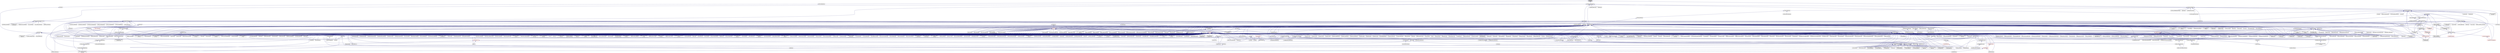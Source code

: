 digraph "new.hpp"
{
  edge [fontname="Helvetica",fontsize="10",labelfontname="Helvetica",labelfontsize="10"];
  node [fontname="Helvetica",fontsize="10",shape=record];
  Node2 [label="new.hpp",height=0.2,width=0.4,color="black", fillcolor="grey75", style="filled", fontcolor="black"];
  Node2 -> Node3 [dir="back",color="midnightblue",fontsize="10",style="solid",fontname="Helvetica"];
  Node3 [label="block_allocator.hpp",height=0.2,width=0.4,color="black", fillcolor="white", style="filled",URL="$d9/d7a/block__allocator_8hpp.html"];
  Node3 -> Node4 [dir="back",color="midnightblue",fontsize="10",style="solid",fontname="Helvetica"];
  Node4 [label="host.hpp",height=0.2,width=0.4,color="black", fillcolor="white", style="filled",URL="$dd/d78/host_8hpp.html"];
  Node4 -> Node5 [dir="back",color="midnightblue",fontsize="10",style="solid",fontname="Helvetica"];
  Node5 [label="compute.hpp",height=0.2,width=0.4,color="black", fillcolor="white", style="filled",URL="$df/dd0/compute_8hpp.html"];
  Node5 -> Node6 [dir="back",color="midnightblue",fontsize="10",style="solid",fontname="Helvetica"];
  Node6 [label="cublas_matmul.cpp",height=0.2,width=0.4,color="black", fillcolor="white", style="filled",URL="$dd/d84/cublas__matmul_8cpp.html"];
  Node5 -> Node7 [dir="back",color="midnightblue",fontsize="10",style="solid",fontname="Helvetica"];
  Node7 [label="synchronize.cpp",height=0.2,width=0.4,color="black", fillcolor="white", style="filled",URL="$da/da2/synchronize_8cpp.html"];
  Node5 -> Node8 [dir="back",color="midnightblue",fontsize="10",style="solid",fontname="Helvetica"];
  Node8 [label="stream.cpp",height=0.2,width=0.4,color="black", fillcolor="white", style="filled",URL="$da/d5f/stream_8cpp.html"];
  Node5 -> Node9 [dir="back",color="midnightblue",fontsize="10",style="solid",fontname="Helvetica"];
  Node9 [label="for_each_value_proxy.cpp",height=0.2,width=0.4,color="black", fillcolor="white", style="filled",URL="$d1/d78/for__each__value__proxy_8cpp.html"];
  Node5 -> Node10 [dir="back",color="midnightblue",fontsize="10",style="solid",fontname="Helvetica"];
  Node10 [label="block_allocator.cpp",height=0.2,width=0.4,color="black", fillcolor="white", style="filled",URL="$dc/d4a/block__allocator_8cpp.html"];
  Node5 -> Node11 [dir="back",color="midnightblue",fontsize="10",style="solid",fontname="Helvetica"];
  Node11 [label="partitioned_vector\l_target.cpp",height=0.2,width=0.4,color="black", fillcolor="white", style="filled",URL="$d9/dd1/partitioned__vector__target_8cpp.html"];
  Node2 -> Node12 [dir="back",color="midnightblue",fontsize="10",style="solid",fontname="Helvetica"];
  Node12 [label="create_component.hpp",height=0.2,width=0.4,color="black", fillcolor="white", style="filled",URL="$dd/d8b/create__component_8hpp.html"];
  Node12 -> Node13 [dir="back",color="midnightblue",fontsize="10",style="solid",fontname="Helvetica"];
  Node13 [label="components.hpp",height=0.2,width=0.4,color="black", fillcolor="white", style="filled",URL="$d2/d8d/components_8hpp.html"];
  Node13 -> Node14 [dir="back",color="midnightblue",fontsize="10",style="solid",fontname="Helvetica"];
  Node14 [label="accumulator.hpp",height=0.2,width=0.4,color="black", fillcolor="white", style="filled",URL="$d4/d9d/server_2accumulator_8hpp.html"];
  Node14 -> Node15 [dir="back",color="midnightblue",fontsize="10",style="solid",fontname="Helvetica"];
  Node15 [label="accumulator.cpp",height=0.2,width=0.4,color="black", fillcolor="white", style="filled",URL="$d1/d81/accumulator_8cpp.html"];
  Node14 -> Node16 [dir="back",color="midnightblue",fontsize="10",style="solid",fontname="Helvetica"];
  Node16 [label="accumulator.hpp",height=0.2,width=0.4,color="black", fillcolor="white", style="filled",URL="$d8/d5e/accumulator_8hpp.html"];
  Node16 -> Node17 [dir="back",color="midnightblue",fontsize="10",style="solid",fontname="Helvetica"];
  Node17 [label="accumulator_client.cpp",height=0.2,width=0.4,color="black", fillcolor="white", style="filled",URL="$d7/dd0/accumulator__client_8cpp.html"];
  Node13 -> Node16 [dir="back",color="midnightblue",fontsize="10",style="solid",fontname="Helvetica"];
  Node13 -> Node18 [dir="back",color="midnightblue",fontsize="10",style="solid",fontname="Helvetica"];
  Node18 [label="template_accumulator.hpp",height=0.2,width=0.4,color="black", fillcolor="white", style="filled",URL="$d0/d3f/server_2template__accumulator_8hpp.html"];
  Node18 -> Node19 [dir="back",color="midnightblue",fontsize="10",style="solid",fontname="Helvetica"];
  Node19 [label="template_accumulator.hpp",height=0.2,width=0.4,color="black", fillcolor="white", style="filled",URL="$dd/da9/template__accumulator_8hpp.html"];
  Node19 -> Node20 [dir="back",color="midnightblue",fontsize="10",style="solid",fontname="Helvetica"];
  Node20 [label="template_accumulator\l_client.cpp",height=0.2,width=0.4,color="black", fillcolor="white", style="filled",URL="$df/d93/template__accumulator__client_8cpp.html"];
  Node13 -> Node21 [dir="back",color="midnightblue",fontsize="10",style="solid",fontname="Helvetica"];
  Node21 [label="template_function_accumulator.hpp",height=0.2,width=0.4,color="black", fillcolor="white", style="filled",URL="$d7/da6/server_2template__function__accumulator_8hpp.html"];
  Node21 -> Node22 [dir="back",color="midnightblue",fontsize="10",style="solid",fontname="Helvetica"];
  Node22 [label="template_function_accumulator.cpp",height=0.2,width=0.4,color="black", fillcolor="white", style="filled",URL="$d5/d02/template__function__accumulator_8cpp.html"];
  Node21 -> Node23 [dir="back",color="midnightblue",fontsize="10",style="solid",fontname="Helvetica"];
  Node23 [label="template_function_accumulator.hpp",height=0.2,width=0.4,color="black", fillcolor="white", style="filled",URL="$d3/de9/template__function__accumulator_8hpp.html"];
  Node23 -> Node24 [dir="back",color="midnightblue",fontsize="10",style="solid",fontname="Helvetica"];
  Node24 [label="template_function_accumulator\l_client.cpp",height=0.2,width=0.4,color="black", fillcolor="white", style="filled",URL="$d0/dc6/template__function__accumulator__client_8cpp.html"];
  Node13 -> Node19 [dir="back",color="midnightblue",fontsize="10",style="solid",fontname="Helvetica"];
  Node13 -> Node22 [dir="back",color="midnightblue",fontsize="10",style="solid",fontname="Helvetica"];
  Node13 -> Node23 [dir="back",color="midnightblue",fontsize="10",style="solid",fontname="Helvetica"];
  Node13 -> Node25 [dir="back",color="midnightblue",fontsize="10",style="solid",fontname="Helvetica"];
  Node25 [label="allgather_module.cpp",height=0.2,width=0.4,color="black", fillcolor="white", style="filled",URL="$df/de4/allgather__module_8cpp.html"];
  Node13 -> Node26 [dir="back",color="midnightblue",fontsize="10",style="solid",fontname="Helvetica"];
  Node26 [label="allgather.hpp",height=0.2,width=0.4,color="black", fillcolor="white", style="filled",URL="$d4/d4a/allgather_8hpp.html"];
  Node26 -> Node25 [dir="back",color="midnightblue",fontsize="10",style="solid",fontname="Helvetica"];
  Node26 -> Node27 [dir="back",color="midnightblue",fontsize="10",style="solid",fontname="Helvetica"];
  Node27 [label="allgather.cpp",height=0.2,width=0.4,color="black", fillcolor="white", style="filled",URL="$d7/d06/allgather_8cpp.html"];
  Node26 -> Node28 [dir="back",color="midnightblue",fontsize="10",style="solid",fontname="Helvetica"];
  Node28 [label="ag_client.cpp",height=0.2,width=0.4,color="black", fillcolor="white", style="filled",URL="$d4/d5d/ag__client_8cpp.html"];
  Node13 -> Node29 [dir="back",color="midnightblue",fontsize="10",style="solid",fontname="Helvetica"];
  Node29 [label="allgather_and_gate.hpp",height=0.2,width=0.4,color="black", fillcolor="white", style="filled",URL="$d9/dbb/allgather__and__gate_8hpp.html"];
  Node29 -> Node25 [dir="back",color="midnightblue",fontsize="10",style="solid",fontname="Helvetica"];
  Node29 -> Node30 [dir="back",color="midnightblue",fontsize="10",style="solid",fontname="Helvetica"];
  Node30 [label="allgather_and_gate.cpp",height=0.2,width=0.4,color="black", fillcolor="white", style="filled",URL="$d1/d56/allgather__and__gate_8cpp.html"];
  Node29 -> Node28 [dir="back",color="midnightblue",fontsize="10",style="solid",fontname="Helvetica"];
  Node13 -> Node31 [dir="back",color="midnightblue",fontsize="10",style="solid",fontname="Helvetica"];
  Node31 [label="cancelable_action.cpp",height=0.2,width=0.4,color="black", fillcolor="white", style="filled",URL="$d5/d0c/cancelable__action_8cpp.html"];
  Node13 -> Node32 [dir="back",color="midnightblue",fontsize="10",style="solid",fontname="Helvetica"];
  Node32 [label="cancelable_action.hpp",height=0.2,width=0.4,color="black", fillcolor="white", style="filled",URL="$d5/d4d/server_2cancelable__action_8hpp.html"];
  Node32 -> Node31 [dir="back",color="midnightblue",fontsize="10",style="solid",fontname="Helvetica"];
  Node32 -> Node33 [dir="back",color="midnightblue",fontsize="10",style="solid",fontname="Helvetica"];
  Node33 [label="cancelable_action.hpp",height=0.2,width=0.4,color="black", fillcolor="white", style="filled",URL="$d0/da3/stubs_2cancelable__action_8hpp.html"];
  Node33 -> Node34 [dir="back",color="midnightblue",fontsize="10",style="solid",fontname="Helvetica"];
  Node34 [label="cancelable_action.hpp",height=0.2,width=0.4,color="black", fillcolor="white", style="filled",URL="$d6/d28/cancelable__action_8hpp.html"];
  Node34 -> Node35 [dir="back",color="midnightblue",fontsize="10",style="solid",fontname="Helvetica"];
  Node35 [label="cancelable_action_client.cpp",height=0.2,width=0.4,color="black", fillcolor="white", style="filled",URL="$d1/db8/cancelable__action__client_8cpp.html"];
  Node13 -> Node34 [dir="back",color="midnightblue",fontsize="10",style="solid",fontname="Helvetica"];
  Node13 -> Node36 [dir="back",color="midnightblue",fontsize="10",style="solid",fontname="Helvetica"];
  Node36 [label="hello_world_component.hpp",height=0.2,width=0.4,color="black", fillcolor="white", style="filled",URL="$df/df0/hello__world__component_8hpp.html"];
  Node36 -> Node37 [dir="back",color="midnightblue",fontsize="10",style="solid",fontname="Helvetica"];
  Node37 [label="hello_world_client.cpp",height=0.2,width=0.4,color="black", fillcolor="white", style="filled",URL="$d5/da6/hello__world__client_8cpp.html"];
  Node36 -> Node38 [dir="back",color="midnightblue",fontsize="10",style="solid",fontname="Helvetica"];
  Node38 [label="hello_world_component.cpp",height=0.2,width=0.4,color="black", fillcolor="white", style="filled",URL="$d8/daa/hello__world__component_8cpp.html"];
  Node13 -> Node39 [dir="back",color="midnightblue",fontsize="10",style="solid",fontname="Helvetica"];
  Node39 [label="row.hpp",height=0.2,width=0.4,color="black", fillcolor="white", style="filled",URL="$de/d74/server_2row_8hpp.html"];
  Node39 -> Node40 [dir="back",color="midnightblue",fontsize="10",style="solid",fontname="Helvetica"];
  Node40 [label="row.hpp",height=0.2,width=0.4,color="black", fillcolor="white", style="filled",URL="$dc/d69/row_8hpp.html"];
  Node40 -> Node41 [dir="back",color="midnightblue",fontsize="10",style="solid",fontname="Helvetica"];
  Node41 [label="grid.hpp",height=0.2,width=0.4,color="black", fillcolor="white", style="filled",URL="$dc/d8a/grid_8hpp.html"];
  Node41 -> Node42 [dir="back",color="midnightblue",fontsize="10",style="solid",fontname="Helvetica"];
  Node42 [label="jacobi.cpp",height=0.2,width=0.4,color="black", fillcolor="white", style="filled",URL="$d2/d27/jacobi_8cpp.html"];
  Node41 -> Node43 [dir="back",color="midnightblue",fontsize="10",style="solid",fontname="Helvetica"];
  Node43 [label="solver.hpp",height=0.2,width=0.4,color="black", fillcolor="white", style="filled",URL="$db/d9a/server_2solver_8hpp.html"];
  Node43 -> Node44 [dir="back",color="midnightblue",fontsize="10",style="solid",fontname="Helvetica"];
  Node44 [label="solver.hpp",height=0.2,width=0.4,color="black", fillcolor="white", style="filled",URL="$d2/d1c/solver_8hpp.html"];
  Node44 -> Node42 [dir="back",color="midnightblue",fontsize="10",style="solid",fontname="Helvetica"];
  Node43 -> Node45 [dir="back",color="midnightblue",fontsize="10",style="solid",fontname="Helvetica"];
  Node45 [label="solver.cpp",height=0.2,width=0.4,color="black", fillcolor="white", style="filled",URL="$d6/d94/solver_8cpp.html"];
  Node41 -> Node44 [dir="back",color="midnightblue",fontsize="10",style="solid",fontname="Helvetica"];
  Node41 -> Node46 [dir="back",color="midnightblue",fontsize="10",style="solid",fontname="Helvetica"];
  Node46 [label="grid.cpp",height=0.2,width=0.4,color="black", fillcolor="white", style="filled",URL="$d6/d1b/jacobi__component_2grid_8cpp.html"];
  Node40 -> Node47 [dir="back",color="midnightblue",fontsize="10",style="solid",fontname="Helvetica"];
  Node47 [label="stencil_iterator.hpp",height=0.2,width=0.4,color="black", fillcolor="white", style="filled",URL="$dc/d5c/server_2stencil__iterator_8hpp.html"];
  Node47 -> Node43 [dir="back",color="midnightblue",fontsize="10",style="solid",fontname="Helvetica"];
  Node47 -> Node48 [dir="back",color="midnightblue",fontsize="10",style="solid",fontname="Helvetica"];
  Node48 [label="stencil_iterator.cpp",height=0.2,width=0.4,color="black", fillcolor="white", style="filled",URL="$d6/de1/server_2stencil__iterator_8cpp.html"];
  Node47 -> Node49 [dir="back",color="midnightblue",fontsize="10",style="solid",fontname="Helvetica"];
  Node49 [label="stencil_iterator.cpp",height=0.2,width=0.4,color="black", fillcolor="white", style="filled",URL="$d7/d71/stencil__iterator_8cpp.html"];
  Node40 -> Node46 [dir="back",color="midnightblue",fontsize="10",style="solid",fontname="Helvetica"];
  Node39 -> Node50 [dir="back",color="midnightblue",fontsize="10",style="solid",fontname="Helvetica"];
  Node50 [label="row.cpp",height=0.2,width=0.4,color="black", fillcolor="white", style="filled",URL="$d3/d86/server_2row_8cpp.html"];
  Node13 -> Node47 [dir="back",color="midnightblue",fontsize="10",style="solid",fontname="Helvetica"];
  Node13 -> Node43 [dir="back",color="midnightblue",fontsize="10",style="solid",fontname="Helvetica"];
  Node13 -> Node51 [dir="back",color="midnightblue",fontsize="10",style="solid",fontname="Helvetica"];
  Node51 [label="jacobi_component.cpp",height=0.2,width=0.4,color="black", fillcolor="white", style="filled",URL="$d1/d25/jacobi__component_8cpp.html"];
  Node13 -> Node52 [dir="back",color="midnightblue",fontsize="10",style="solid",fontname="Helvetica"];
  Node52 [label="nqueen.hpp",height=0.2,width=0.4,color="black", fillcolor="white", style="filled",URL="$de/d58/server_2nqueen_8hpp.html"];
  Node52 -> Node53 [dir="back",color="midnightblue",fontsize="10",style="solid",fontname="Helvetica"];
  Node53 [label="nqueen.cpp",height=0.2,width=0.4,color="black", fillcolor="white", style="filled",URL="$db/dca/nqueen_8cpp.html"];
  Node52 -> Node54 [dir="back",color="midnightblue",fontsize="10",style="solid",fontname="Helvetica"];
  Node54 [label="nqueen.hpp",height=0.2,width=0.4,color="black", fillcolor="white", style="filled",URL="$da/dfd/stubs_2nqueen_8hpp.html"];
  Node54 -> Node55 [dir="back",color="midnightblue",fontsize="10",style="solid",fontname="Helvetica"];
  Node55 [label="nqueen.hpp",height=0.2,width=0.4,color="black", fillcolor="white", style="filled",URL="$d0/d07/nqueen_8hpp.html"];
  Node55 -> Node56 [dir="back",color="midnightblue",fontsize="10",style="solid",fontname="Helvetica"];
  Node56 [label="nqueen_client.cpp",height=0.2,width=0.4,color="black", fillcolor="white", style="filled",URL="$d3/d5e/nqueen__client_8cpp.html"];
  Node13 -> Node57 [dir="back",color="midnightblue",fontsize="10",style="solid",fontname="Helvetica"];
  Node57 [label="sine.cpp",height=0.2,width=0.4,color="black", fillcolor="white", style="filled",URL="$d3/d0d/server_2sine_8cpp.html"];
  Node13 -> Node58 [dir="back",color="midnightblue",fontsize="10",style="solid",fontname="Helvetica"];
  Node58 [label="component_ctors.cpp",height=0.2,width=0.4,color="black", fillcolor="white", style="filled",URL="$d3/d2a/component__ctors_8cpp.html"];
  Node13 -> Node59 [dir="back",color="midnightblue",fontsize="10",style="solid",fontname="Helvetica"];
  Node59 [label="component_in_executable.cpp",height=0.2,width=0.4,color="black", fillcolor="white", style="filled",URL="$d8/d4b/component__in__executable_8cpp.html"];
  Node13 -> Node60 [dir="back",color="midnightblue",fontsize="10",style="solid",fontname="Helvetica"];
  Node60 [label="component_inheritance.cpp",height=0.2,width=0.4,color="black", fillcolor="white", style="filled",URL="$d8/d55/component__inheritance_8cpp.html"];
  Node13 -> Node61 [dir="back",color="midnightblue",fontsize="10",style="solid",fontname="Helvetica"];
  Node61 [label="component_with_executor.cpp",height=0.2,width=0.4,color="black", fillcolor="white", style="filled",URL="$d4/d20/component__with__executor_8cpp.html"];
  Node13 -> Node62 [dir="back",color="midnightblue",fontsize="10",style="solid",fontname="Helvetica"];
  Node62 [label="factorial.cpp",height=0.2,width=0.4,color="black", fillcolor="white", style="filled",URL="$d9/d00/factorial_8cpp.html"];
  Node13 -> Node63 [dir="back",color="midnightblue",fontsize="10",style="solid",fontname="Helvetica"];
  Node63 [label="hello_world.cpp",height=0.2,width=0.4,color="black", fillcolor="white", style="filled",URL="$d0/d67/hello__world_8cpp.html"];
  Node13 -> Node64 [dir="back",color="midnightblue",fontsize="10",style="solid",fontname="Helvetica"];
  Node64 [label="latch_local.cpp",height=0.2,width=0.4,color="black", fillcolor="white", style="filled",URL="$dd/dd3/latch__local_8cpp.html"];
  Node13 -> Node65 [dir="back",color="midnightblue",fontsize="10",style="solid",fontname="Helvetica"];
  Node65 [label="latch_remote.cpp",height=0.2,width=0.4,color="black", fillcolor="white", style="filled",URL="$df/d59/latch__remote_8cpp.html"];
  Node13 -> Node66 [dir="back",color="midnightblue",fontsize="10",style="solid",fontname="Helvetica"];
  Node66 [label="pingpong.cpp",height=0.2,width=0.4,color="black", fillcolor="white", style="filled",URL="$dd/d4d/pingpong_8cpp.html"];
  Node13 -> Node67 [dir="back",color="midnightblue",fontsize="10",style="solid",fontname="Helvetica"];
  Node67 [label="random_mem_access.hpp",height=0.2,width=0.4,color="black", fillcolor="white", style="filled",URL="$d0/d19/server_2random__mem__access_8hpp.html"];
  Node67 -> Node68 [dir="back",color="midnightblue",fontsize="10",style="solid",fontname="Helvetica"];
  Node68 [label="random_mem_access.cpp",height=0.2,width=0.4,color="black", fillcolor="white", style="filled",URL="$d1/d51/random__mem__access_8cpp.html"];
  Node67 -> Node69 [dir="back",color="midnightblue",fontsize="10",style="solid",fontname="Helvetica"];
  Node69 [label="random_mem_access.hpp",height=0.2,width=0.4,color="black", fillcolor="white", style="filled",URL="$d3/d32/stubs_2random__mem__access_8hpp.html"];
  Node69 -> Node70 [dir="back",color="midnightblue",fontsize="10",style="solid",fontname="Helvetica"];
  Node70 [label="random_mem_access.hpp",height=0.2,width=0.4,color="black", fillcolor="white", style="filled",URL="$db/de8/random__mem__access_8hpp.html"];
  Node70 -> Node71 [dir="back",color="midnightblue",fontsize="10",style="solid",fontname="Helvetica"];
  Node71 [label="random_mem_access_client.cpp",height=0.2,width=0.4,color="black", fillcolor="white", style="filled",URL="$df/d1b/random__mem__access__client_8cpp.html"];
  Node13 -> Node72 [dir="back",color="midnightblue",fontsize="10",style="solid",fontname="Helvetica"];
  Node72 [label="sheneos_compare.cpp",height=0.2,width=0.4,color="black", fillcolor="white", style="filled",URL="$dc/d11/sheneos__compare_8cpp.html"];
  Node13 -> Node73 [dir="back",color="midnightblue",fontsize="10",style="solid",fontname="Helvetica"];
  Node73 [label="throttle.hpp",height=0.2,width=0.4,color="black", fillcolor="white", style="filled",URL="$db/dc9/server_2throttle_8hpp.html"];
  Node73 -> Node74 [dir="back",color="midnightblue",fontsize="10",style="solid",fontname="Helvetica"];
  Node74 [label="throttle.cpp",height=0.2,width=0.4,color="black", fillcolor="white", style="filled",URL="$de/d56/server_2throttle_8cpp.html"];
  Node73 -> Node75 [dir="back",color="midnightblue",fontsize="10",style="solid",fontname="Helvetica"];
  Node75 [label="throttle.hpp",height=0.2,width=0.4,color="black", fillcolor="white", style="filled",URL="$d5/dec/stubs_2throttle_8hpp.html"];
  Node75 -> Node76 [dir="back",color="midnightblue",fontsize="10",style="solid",fontname="Helvetica"];
  Node76 [label="throttle.hpp",height=0.2,width=0.4,color="black", fillcolor="white", style="filled",URL="$d2/d2e/throttle_8hpp.html"];
  Node76 -> Node77 [dir="back",color="midnightblue",fontsize="10",style="solid",fontname="Helvetica"];
  Node77 [label="throttle.cpp",height=0.2,width=0.4,color="black", fillcolor="white", style="filled",URL="$db/d02/throttle_8cpp.html"];
  Node76 -> Node78 [dir="back",color="midnightblue",fontsize="10",style="solid",fontname="Helvetica"];
  Node78 [label="throttle_client.cpp",height=0.2,width=0.4,color="black", fillcolor="white", style="filled",URL="$d0/db7/throttle__client_8cpp.html"];
  Node13 -> Node78 [dir="back",color="midnightblue",fontsize="10",style="solid",fontname="Helvetica"];
  Node13 -> Node79 [dir="back",color="midnightblue",fontsize="10",style="solid",fontname="Helvetica"];
  Node79 [label="simple_central_tuplespace.hpp",height=0.2,width=0.4,color="black", fillcolor="white", style="filled",URL="$db/d69/server_2simple__central__tuplespace_8hpp.html"];
  Node79 -> Node80 [dir="back",color="midnightblue",fontsize="10",style="solid",fontname="Helvetica"];
  Node80 [label="simple_central_tuplespace.cpp",height=0.2,width=0.4,color="black", fillcolor="white", style="filled",URL="$d3/dec/simple__central__tuplespace_8cpp.html"];
  Node79 -> Node81 [dir="back",color="midnightblue",fontsize="10",style="solid",fontname="Helvetica"];
  Node81 [label="simple_central_tuplespace.hpp",height=0.2,width=0.4,color="black", fillcolor="white", style="filled",URL="$d0/d4b/stubs_2simple__central__tuplespace_8hpp.html"];
  Node81 -> Node82 [dir="back",color="midnightblue",fontsize="10",style="solid",fontname="Helvetica"];
  Node82 [label="simple_central_tuplespace.hpp",height=0.2,width=0.4,color="black", fillcolor="white", style="filled",URL="$d5/ddd/simple__central__tuplespace_8hpp.html"];
  Node82 -> Node83 [dir="back",color="midnightblue",fontsize="10",style="solid",fontname="Helvetica"];
  Node83 [label="simple_central_tuplespace\l_client.cpp",height=0.2,width=0.4,color="black", fillcolor="white", style="filled",URL="$d1/d7b/simple__central__tuplespace__client_8cpp.html"];
  Node13 -> Node84 [dir="back",color="midnightblue",fontsize="10",style="solid",fontname="Helvetica"];
  Node84 [label="tuples_warehouse.hpp",height=0.2,width=0.4,color="black", fillcolor="white", style="filled",URL="$da/de6/tuples__warehouse_8hpp.html"];
  Node84 -> Node79 [dir="back",color="midnightblue",fontsize="10",style="solid",fontname="Helvetica"];
  Node13 -> Node82 [dir="back",color="midnightblue",fontsize="10",style="solid",fontname="Helvetica"];
  Node13 -> Node85 [dir="back",color="midnightblue",fontsize="10",style="solid",fontname="Helvetica"];
  Node85 [label="iostreams.hpp",height=0.2,width=0.4,color="black", fillcolor="white", style="filled",URL="$de/d22/iostreams_8hpp.html"];
  Node85 -> Node27 [dir="back",color="midnightblue",fontsize="10",style="solid",fontname="Helvetica"];
  Node85 -> Node30 [dir="back",color="midnightblue",fontsize="10",style="solid",fontname="Helvetica"];
  Node85 -> Node86 [dir="back",color="midnightblue",fontsize="10",style="solid",fontname="Helvetica"];
  Node86 [label="async_io_action.cpp",height=0.2,width=0.4,color="black", fillcolor="white", style="filled",URL="$d3/df5/async__io__action_8cpp.html"];
  Node85 -> Node87 [dir="back",color="midnightblue",fontsize="10",style="solid",fontname="Helvetica"];
  Node87 [label="async_io_external.cpp",height=0.2,width=0.4,color="black", fillcolor="white", style="filled",URL="$da/d9a/async__io__external_8cpp.html"];
  Node85 -> Node88 [dir="back",color="midnightblue",fontsize="10",style="solid",fontname="Helvetica"];
  Node88 [label="async_io_low_level.cpp",height=0.2,width=0.4,color="black", fillcolor="white", style="filled",URL="$dc/d10/async__io__low__level_8cpp.html"];
  Node85 -> Node89 [dir="back",color="midnightblue",fontsize="10",style="solid",fontname="Helvetica"];
  Node89 [label="async_io_simple.cpp",height=0.2,width=0.4,color="black", fillcolor="white", style="filled",URL="$da/db7/async__io__simple_8cpp.html"];
  Node85 -> Node90 [dir="back",color="midnightblue",fontsize="10",style="solid",fontname="Helvetica"];
  Node90 [label="os_thread_num.cpp",height=0.2,width=0.4,color="black", fillcolor="white", style="filled",URL="$d2/dfb/os__thread__num_8cpp.html"];
  Node85 -> Node91 [dir="back",color="midnightblue",fontsize="10",style="solid",fontname="Helvetica"];
  Node91 [label="rnd_future_reduce.cpp",height=0.2,width=0.4,color="black", fillcolor="white", style="filled",URL="$d1/db5/rnd__future__reduce_8cpp.html"];
  Node85 -> Node92 [dir="back",color="midnightblue",fontsize="10",style="solid",fontname="Helvetica"];
  Node92 [label="heartbeat_console.cpp",height=0.2,width=0.4,color="black", fillcolor="white", style="filled",URL="$da/de8/heartbeat__console_8cpp.html"];
  Node85 -> Node38 [dir="back",color="midnightblue",fontsize="10",style="solid",fontname="Helvetica"];
  Node85 -> Node42 [dir="back",color="midnightblue",fontsize="10",style="solid",fontname="Helvetica"];
  Node85 -> Node47 [dir="back",color="midnightblue",fontsize="10",style="solid",fontname="Helvetica"];
  Node85 -> Node46 [dir="back",color="midnightblue",fontsize="10",style="solid",fontname="Helvetica"];
  Node85 -> Node93 [dir="back",color="midnightblue",fontsize="10",style="solid",fontname="Helvetica"];
  Node93 [label="access_counter_set.cpp",height=0.2,width=0.4,color="black", fillcolor="white", style="filled",URL="$dc/d52/access__counter__set_8cpp.html"];
  Node85 -> Node94 [dir="back",color="midnightblue",fontsize="10",style="solid",fontname="Helvetica"];
  Node94 [label="1d_wave_equation.cpp",height=0.2,width=0.4,color="black", fillcolor="white", style="filled",URL="$da/dab/1d__wave__equation_8cpp.html"];
  Node85 -> Node95 [dir="back",color="midnightblue",fontsize="10",style="solid",fontname="Helvetica"];
  Node95 [label="allow_unknown_options.cpp",height=0.2,width=0.4,color="black", fillcolor="white", style="filled",URL="$d9/dc9/allow__unknown__options_8cpp.html"];
  Node85 -> Node96 [dir="back",color="midnightblue",fontsize="10",style="solid",fontname="Helvetica"];
  Node96 [label="command_line_handling.cpp",height=0.2,width=0.4,color="black", fillcolor="white", style="filled",URL="$d4/d05/examples_2quickstart_2command__line__handling_8cpp.html"];
  Node85 -> Node58 [dir="back",color="midnightblue",fontsize="10",style="solid",fontname="Helvetica"];
  Node85 -> Node59 [dir="back",color="midnightblue",fontsize="10",style="solid",fontname="Helvetica"];
  Node85 -> Node60 [dir="back",color="midnightblue",fontsize="10",style="solid",fontname="Helvetica"];
  Node85 -> Node61 [dir="back",color="midnightblue",fontsize="10",style="solid",fontname="Helvetica"];
  Node85 -> Node97 [dir="back",color="midnightblue",fontsize="10",style="solid",fontname="Helvetica"];
  Node97 [label="customize_async.cpp",height=0.2,width=0.4,color="black", fillcolor="white", style="filled",URL="$d0/d82/customize__async_8cpp.html"];
  Node85 -> Node98 [dir="back",color="midnightblue",fontsize="10",style="solid",fontname="Helvetica"];
  Node98 [label="enumerate_threads.cpp",height=0.2,width=0.4,color="black", fillcolor="white", style="filled",URL="$d3/dd4/enumerate__threads_8cpp.html"];
  Node85 -> Node99 [dir="back",color="midnightblue",fontsize="10",style="solid",fontname="Helvetica"];
  Node99 [label="error_handling.cpp",height=0.2,width=0.4,color="black", fillcolor="white", style="filled",URL="$d9/d96/error__handling_8cpp.html"];
  Node85 -> Node100 [dir="back",color="midnightblue",fontsize="10",style="solid",fontname="Helvetica"];
  Node100 [label="event_synchronization.cpp",height=0.2,width=0.4,color="black", fillcolor="white", style="filled",URL="$d0/d35/event__synchronization_8cpp.html"];
  Node85 -> Node101 [dir="back",color="midnightblue",fontsize="10",style="solid",fontname="Helvetica"];
  Node101 [label="fractals.cpp",height=0.2,width=0.4,color="black", fillcolor="white", style="filled",URL="$d8/d58/fractals_8cpp.html"];
  Node85 -> Node102 [dir="back",color="midnightblue",fontsize="10",style="solid",fontname="Helvetica"];
  Node102 [label="fractals_executor.cpp",height=0.2,width=0.4,color="black", fillcolor="white", style="filled",URL="$d9/da9/fractals__executor_8cpp.html"];
  Node85 -> Node63 [dir="back",color="midnightblue",fontsize="10",style="solid",fontname="Helvetica"];
  Node85 -> Node103 [dir="back",color="midnightblue",fontsize="10",style="solid",fontname="Helvetica"];
  Node103 [label="interval_timer.cpp",height=0.2,width=0.4,color="black", fillcolor="white", style="filled",URL="$de/df1/examples_2quickstart_2interval__timer_8cpp.html"];
  Node85 -> Node104 [dir="back",color="midnightblue",fontsize="10",style="solid",fontname="Helvetica"];
  Node104 [label="local_channel.cpp",height=0.2,width=0.4,color="black", fillcolor="white", style="filled",URL="$d0/d3e/local__channel_8cpp.html"];
  Node85 -> Node66 [dir="back",color="midnightblue",fontsize="10",style="solid",fontname="Helvetica"];
  Node85 -> Node105 [dir="back",color="midnightblue",fontsize="10",style="solid",fontname="Helvetica"];
  Node105 [label="shared_mutex.cpp",height=0.2,width=0.4,color="black", fillcolor="white", style="filled",URL="$da/d0b/shared__mutex_8cpp.html"];
  Node85 -> Node106 [dir="back",color="midnightblue",fontsize="10",style="solid",fontname="Helvetica"];
  Node106 [label="sierpinski.cpp",height=0.2,width=0.4,color="black", fillcolor="white", style="filled",URL="$d3/d7e/sierpinski_8cpp.html"];
  Node85 -> Node107 [dir="back",color="midnightblue",fontsize="10",style="solid",fontname="Helvetica"];
  Node107 [label="simple_future_continuation.cpp",height=0.2,width=0.4,color="black", fillcolor="white", style="filled",URL="$d8/d3c/simple__future__continuation_8cpp.html"];
  Node85 -> Node108 [dir="back",color="midnightblue",fontsize="10",style="solid",fontname="Helvetica"];
  Node108 [label="simplest_hello_world.cpp",height=0.2,width=0.4,color="black", fillcolor="white", style="filled",URL="$d7/ddc/simplest__hello__world_8cpp.html"];
  Node85 -> Node109 [dir="back",color="midnightblue",fontsize="10",style="solid",fontname="Helvetica"];
  Node109 [label="sort_by_key_demo.cpp",height=0.2,width=0.4,color="black", fillcolor="white", style="filled",URL="$da/d20/sort__by__key__demo_8cpp.html"];
  Node85 -> Node110 [dir="back",color="midnightblue",fontsize="10",style="solid",fontname="Helvetica"];
  Node110 [label="timed_futures.cpp",height=0.2,width=0.4,color="black", fillcolor="white", style="filled",URL="$d6/d8d/timed__futures_8cpp.html"];
  Node85 -> Node111 [dir="back",color="midnightblue",fontsize="10",style="solid",fontname="Helvetica"];
  Node111 [label="vector_counting_dotproduct.cpp",height=0.2,width=0.4,color="black", fillcolor="white", style="filled",URL="$df/de9/vector__counting__dotproduct_8cpp.html"];
  Node85 -> Node112 [dir="back",color="midnightblue",fontsize="10",style="solid",fontname="Helvetica"];
  Node112 [label="vector_zip_dotproduct.cpp",height=0.2,width=0.4,color="black", fillcolor="white", style="filled",URL="$dc/d18/vector__zip__dotproduct_8cpp.html"];
  Node85 -> Node113 [dir="back",color="midnightblue",fontsize="10",style="solid",fontname="Helvetica"];
  Node113 [label="oversubscribing_resource\l_partitioner.cpp",height=0.2,width=0.4,color="black", fillcolor="white", style="filled",URL="$dd/dee/oversubscribing__resource__partitioner_8cpp.html"];
  Node85 -> Node114 [dir="back",color="midnightblue",fontsize="10",style="solid",fontname="Helvetica"];
  Node114 [label="simple_resource_partitioner.cpp",height=0.2,width=0.4,color="black", fillcolor="white", style="filled",URL="$d5/df9/simple__resource__partitioner_8cpp.html"];
  Node85 -> Node115 [dir="back",color="midnightblue",fontsize="10",style="solid",fontname="Helvetica"];
  Node115 [label="thread_aware_timer.cpp",height=0.2,width=0.4,color="black", fillcolor="white", style="filled",URL="$df/d11/examples_2thread__aware__timer_2thread__aware__timer_8cpp.html"];
  Node85 -> Node83 [dir="back",color="midnightblue",fontsize="10",style="solid",fontname="Helvetica"];
  Node85 -> Node116 [dir="back",color="midnightblue",fontsize="10",style="solid",fontname="Helvetica"];
  Node116 [label="foreach_scaling.cpp",height=0.2,width=0.4,color="black", fillcolor="white", style="filled",URL="$d4/d94/foreach__scaling_8cpp.html"];
  Node85 -> Node117 [dir="back",color="midnightblue",fontsize="10",style="solid",fontname="Helvetica"];
  Node117 [label="future_overhead.cpp",height=0.2,width=0.4,color="black", fillcolor="white", style="filled",URL="$d3/d79/future__overhead_8cpp.html"];
  Node85 -> Node118 [dir="back",color="midnightblue",fontsize="10",style="solid",fontname="Helvetica"];
  Node118 [label="hpx_heterogeneous_timed\l_task_spawn.cpp",height=0.2,width=0.4,color="black", fillcolor="white", style="filled",URL="$dd/d27/hpx__heterogeneous__timed__task__spawn_8cpp.html"];
  Node85 -> Node119 [dir="back",color="midnightblue",fontsize="10",style="solid",fontname="Helvetica"];
  Node119 [label="hpx_homogeneous_timed\l_task_spawn_executors.cpp",height=0.2,width=0.4,color="black", fillcolor="white", style="filled",URL="$d1/d3b/hpx__homogeneous__timed__task__spawn__executors_8cpp.html"];
  Node85 -> Node120 [dir="back",color="midnightblue",fontsize="10",style="solid",fontname="Helvetica"];
  Node120 [label="parent_vs_child_stealing.cpp",height=0.2,width=0.4,color="black", fillcolor="white", style="filled",URL="$d2/d07/parent__vs__child__stealing_8cpp.html"];
  Node85 -> Node121 [dir="back",color="midnightblue",fontsize="10",style="solid",fontname="Helvetica"];
  Node121 [label="partitioned_vector\l_foreach.cpp",height=0.2,width=0.4,color="black", fillcolor="white", style="filled",URL="$df/d5f/partitioned__vector__foreach_8cpp.html"];
  Node85 -> Node122 [dir="back",color="midnightblue",fontsize="10",style="solid",fontname="Helvetica"];
  Node122 [label="serialization_overhead.cpp",height=0.2,width=0.4,color="black", fillcolor="white", style="filled",URL="$d3/df8/serialization__overhead_8cpp.html"];
  Node85 -> Node123 [dir="back",color="midnightblue",fontsize="10",style="solid",fontname="Helvetica"];
  Node123 [label="sizeof.cpp",height=0.2,width=0.4,color="black", fillcolor="white", style="filled",URL="$d3/d0f/sizeof_8cpp.html"];
  Node85 -> Node124 [dir="back",color="midnightblue",fontsize="10",style="solid",fontname="Helvetica"];
  Node124 [label="skynet.cpp",height=0.2,width=0.4,color="black", fillcolor="white", style="filled",URL="$d0/dc3/skynet_8cpp.html"];
  Node85 -> Node125 [dir="back",color="midnightblue",fontsize="10",style="solid",fontname="Helvetica"];
  Node125 [label="spinlock_overhead1.cpp",height=0.2,width=0.4,color="black", fillcolor="white", style="filled",URL="$d0/d32/spinlock__overhead1_8cpp.html"];
  Node85 -> Node126 [dir="back",color="midnightblue",fontsize="10",style="solid",fontname="Helvetica"];
  Node126 [label="spinlock_overhead2.cpp",height=0.2,width=0.4,color="black", fillcolor="white", style="filled",URL="$de/d55/spinlock__overhead2_8cpp.html"];
  Node85 -> Node127 [dir="back",color="midnightblue",fontsize="10",style="solid",fontname="Helvetica"];
  Node127 [label="stencil3_iterators.cpp",height=0.2,width=0.4,color="black", fillcolor="white", style="filled",URL="$db/d9e/stencil3__iterators_8cpp.html"];
  Node85 -> Node8 [dir="back",color="midnightblue",fontsize="10",style="solid",fontname="Helvetica"];
  Node85 -> Node128 [dir="back",color="midnightblue",fontsize="10",style="solid",fontname="Helvetica"];
  Node128 [label="transform_reduce_binary\l_scaling.cpp",height=0.2,width=0.4,color="black", fillcolor="white", style="filled",URL="$d1/dae/transform__reduce__binary__scaling_8cpp.html"];
  Node85 -> Node129 [dir="back",color="midnightblue",fontsize="10",style="solid",fontname="Helvetica"];
  Node129 [label="transform_reduce_scaling.cpp",height=0.2,width=0.4,color="black", fillcolor="white", style="filled",URL="$db/d2a/transform__reduce__scaling_8cpp.html"];
  Node85 -> Node130 [dir="back",color="midnightblue",fontsize="10",style="solid",fontname="Helvetica"];
  Node130 [label="wait_all_timings.cpp",height=0.2,width=0.4,color="black", fillcolor="white", style="filled",URL="$d5/da1/wait__all__timings_8cpp.html"];
  Node85 -> Node131 [dir="back",color="midnightblue",fontsize="10",style="solid",fontname="Helvetica"];
  Node131 [label="minmax_element_performance.cpp",height=0.2,width=0.4,color="black", fillcolor="white", style="filled",URL="$d9/d93/minmax__element__performance_8cpp.html"];
  Node85 -> Node132 [dir="back",color="midnightblue",fontsize="10",style="solid",fontname="Helvetica"];
  Node132 [label="osu_bcast.cpp",height=0.2,width=0.4,color="black", fillcolor="white", style="filled",URL="$d3/dca/osu__bcast_8cpp.html"];
  Node85 -> Node133 [dir="back",color="midnightblue",fontsize="10",style="solid",fontname="Helvetica"];
  Node133 [label="osu_bibw.cpp",height=0.2,width=0.4,color="black", fillcolor="white", style="filled",URL="$d2/d04/osu__bibw_8cpp.html"];
  Node85 -> Node134 [dir="back",color="midnightblue",fontsize="10",style="solid",fontname="Helvetica"];
  Node134 [label="osu_bw.cpp",height=0.2,width=0.4,color="black", fillcolor="white", style="filled",URL="$d4/d20/osu__bw_8cpp.html"];
  Node85 -> Node135 [dir="back",color="midnightblue",fontsize="10",style="solid",fontname="Helvetica"];
  Node135 [label="osu_latency.cpp",height=0.2,width=0.4,color="black", fillcolor="white", style="filled",URL="$df/d58/osu__latency_8cpp.html"];
  Node85 -> Node136 [dir="back",color="midnightblue",fontsize="10",style="solid",fontname="Helvetica"];
  Node136 [label="osu_multi_lat.cpp",height=0.2,width=0.4,color="black", fillcolor="white", style="filled",URL="$d7/d91/osu__multi__lat_8cpp.html"];
  Node85 -> Node137 [dir="back",color="midnightblue",fontsize="10",style="solid",fontname="Helvetica"];
  Node137 [label="osu_scatter.cpp",height=0.2,width=0.4,color="black", fillcolor="white", style="filled",URL="$d4/d4c/osu__scatter_8cpp.html"];
  Node85 -> Node138 [dir="back",color="midnightblue",fontsize="10",style="solid",fontname="Helvetica"];
  Node138 [label="pingpong_performance.cpp",height=0.2,width=0.4,color="black", fillcolor="white", style="filled",URL="$de/d03/pingpong__performance_8cpp.html"];
  Node85 -> Node139 [dir="back",color="midnightblue",fontsize="10",style="solid",fontname="Helvetica"];
  Node139 [label="plain_action_1330.cpp",height=0.2,width=0.4,color="black", fillcolor="white", style="filled",URL="$d4/def/plain__action__1330_8cpp.html"];
  Node85 -> Node140 [dir="back",color="midnightblue",fontsize="10",style="solid",fontname="Helvetica"];
  Node140 [label="client_1950.cpp",height=0.2,width=0.4,color="black", fillcolor="white", style="filled",URL="$d0/d79/client__1950_8cpp.html"];
  Node85 -> Node141 [dir="back",color="midnightblue",fontsize="10",style="solid",fontname="Helvetica"];
  Node141 [label="lost_output_2236.cpp",height=0.2,width=0.4,color="black", fillcolor="white", style="filled",URL="$db/dd0/lost__output__2236_8cpp.html"];
  Node85 -> Node142 [dir="back",color="midnightblue",fontsize="10",style="solid",fontname="Helvetica"];
  Node142 [label="no_output_1173.cpp",height=0.2,width=0.4,color="black", fillcolor="white", style="filled",URL="$de/d67/no__output__1173_8cpp.html"];
  Node85 -> Node143 [dir="back",color="midnightblue",fontsize="10",style="solid",fontname="Helvetica"];
  Node143 [label="dataflow_future_swap.cpp",height=0.2,width=0.4,color="black", fillcolor="white", style="filled",URL="$dc/d8c/dataflow__future__swap_8cpp.html"];
  Node85 -> Node144 [dir="back",color="midnightblue",fontsize="10",style="solid",fontname="Helvetica"];
  Node144 [label="dataflow_future_swap2.cpp",height=0.2,width=0.4,color="black", fillcolor="white", style="filled",URL="$d1/db3/dataflow__future__swap2_8cpp.html"];
  Node85 -> Node145 [dir="back",color="midnightblue",fontsize="10",style="solid",fontname="Helvetica"];
  Node145 [label="promise_1620.cpp",height=0.2,width=0.4,color="black", fillcolor="white", style="filled",URL="$d2/d67/promise__1620_8cpp.html"];
  Node85 -> Node146 [dir="back",color="midnightblue",fontsize="10",style="solid",fontname="Helvetica"];
  Node146 [label="wait_all_hang_1946.cpp",height=0.2,width=0.4,color="black", fillcolor="white", style="filled",URL="$d5/d69/wait__all__hang__1946_8cpp.html"];
  Node85 -> Node147 [dir="back",color="midnightblue",fontsize="10",style="solid",fontname="Helvetica"];
  Node147 [label="function_argument.cpp",height=0.2,width=0.4,color="black", fillcolor="white", style="filled",URL="$db/da3/function__argument_8cpp.html"];
  Node85 -> Node148 [dir="back",color="midnightblue",fontsize="10",style="solid",fontname="Helvetica"];
  Node148 [label="function_serialization\l_728.cpp",height=0.2,width=0.4,color="black", fillcolor="white", style="filled",URL="$d8/db1/function__serialization__728_8cpp.html"];
  Node85 -> Node149 [dir="back",color="midnightblue",fontsize="10",style="solid",fontname="Helvetica"];
  Node149 [label="managed_refcnt_checker.cpp",height=0.2,width=0.4,color="black", fillcolor="white", style="filled",URL="$d7/d11/server_2managed__refcnt__checker_8cpp.html"];
  Node85 -> Node150 [dir="back",color="midnightblue",fontsize="10",style="solid",fontname="Helvetica"];
  Node150 [label="simple_refcnt_checker.cpp",height=0.2,width=0.4,color="black", fillcolor="white", style="filled",URL="$d7/d14/server_2simple__refcnt__checker_8cpp.html"];
  Node85 -> Node151 [dir="back",color="midnightblue",fontsize="10",style="solid",fontname="Helvetica"];
  Node151 [label="credit_exhaustion.cpp",height=0.2,width=0.4,color="black", fillcolor="white", style="filled",URL="$d6/d80/credit__exhaustion_8cpp.html"];
  Node85 -> Node152 [dir="back",color="midnightblue",fontsize="10",style="solid",fontname="Helvetica"];
  Node152 [label="local_address_rebind.cpp",height=0.2,width=0.4,color="black", fillcolor="white", style="filled",URL="$d1/d4f/local__address__rebind_8cpp.html"];
  Node85 -> Node153 [dir="back",color="midnightblue",fontsize="10",style="solid",fontname="Helvetica"];
  Node153 [label="local_embedded_ref\l_to_local_object.cpp",height=0.2,width=0.4,color="black", fillcolor="white", style="filled",URL="$d6/d54/local__embedded__ref__to__local__object_8cpp.html"];
  Node85 -> Node154 [dir="back",color="midnightblue",fontsize="10",style="solid",fontname="Helvetica"];
  Node154 [label="local_embedded_ref\l_to_remote_object.cpp",height=0.2,width=0.4,color="black", fillcolor="white", style="filled",URL="$d6/d34/local__embedded__ref__to__remote__object_8cpp.html"];
  Node85 -> Node155 [dir="back",color="midnightblue",fontsize="10",style="solid",fontname="Helvetica"];
  Node155 [label="refcnted_symbol_to\l_local_object.cpp",height=0.2,width=0.4,color="black", fillcolor="white", style="filled",URL="$d9/deb/refcnted__symbol__to__local__object_8cpp.html"];
  Node85 -> Node156 [dir="back",color="midnightblue",fontsize="10",style="solid",fontname="Helvetica"];
  Node156 [label="refcnted_symbol_to\l_remote_object.cpp",height=0.2,width=0.4,color="black", fillcolor="white", style="filled",URL="$dd/d20/refcnted__symbol__to__remote__object_8cpp.html"];
  Node85 -> Node157 [dir="back",color="midnightblue",fontsize="10",style="solid",fontname="Helvetica"];
  Node157 [label="remote_embedded_ref\l_to_local_object.cpp",height=0.2,width=0.4,color="black", fillcolor="white", style="filled",URL="$d4/ded/remote__embedded__ref__to__local__object_8cpp.html"];
  Node85 -> Node158 [dir="back",color="midnightblue",fontsize="10",style="solid",fontname="Helvetica"];
  Node158 [label="remote_embedded_ref\l_to_remote_object.cpp",height=0.2,width=0.4,color="black", fillcolor="white", style="filled",URL="$dc/dca/remote__embedded__ref__to__remote__object_8cpp.html"];
  Node85 -> Node159 [dir="back",color="midnightblue",fontsize="10",style="solid",fontname="Helvetica"];
  Node159 [label="scoped_ref_to_local\l_object.cpp",height=0.2,width=0.4,color="black", fillcolor="white", style="filled",URL="$d6/da4/scoped__ref__to__local__object_8cpp.html"];
  Node85 -> Node160 [dir="back",color="midnightblue",fontsize="10",style="solid",fontname="Helvetica"];
  Node160 [label="scoped_ref_to_remote\l_object.cpp",height=0.2,width=0.4,color="black", fillcolor="white", style="filled",URL="$de/d85/scoped__ref__to__remote__object_8cpp.html"];
  Node85 -> Node161 [dir="back",color="midnightblue",fontsize="10",style="solid",fontname="Helvetica"];
  Node161 [label="split_credit.cpp",height=0.2,width=0.4,color="black", fillcolor="white", style="filled",URL="$dc/d1c/split__credit_8cpp.html"];
  Node85 -> Node162 [dir="back",color="midnightblue",fontsize="10",style="solid",fontname="Helvetica"];
  Node162 [label="uncounted_symbol_to\l_local_object.cpp",height=0.2,width=0.4,color="black", fillcolor="white", style="filled",URL="$de/d5f/uncounted__symbol__to__local__object_8cpp.html"];
  Node85 -> Node163 [dir="back",color="midnightblue",fontsize="10",style="solid",fontname="Helvetica"];
  Node163 [label="uncounted_symbol_to\l_remote_object.cpp",height=0.2,width=0.4,color="black", fillcolor="white", style="filled",URL="$d5/d86/uncounted__symbol__to__remote__object_8cpp.html"];
  Node85 -> Node164 [dir="back",color="midnightblue",fontsize="10",style="solid",fontname="Helvetica"];
  Node164 [label="test.cpp",height=0.2,width=0.4,color="black", fillcolor="white", style="filled",URL="$df/dac/test_8cpp.html"];
  Node85 -> Node165 [dir="back",color="midnightblue",fontsize="10",style="solid",fontname="Helvetica"];
  Node165 [label="inheritance_2_classes\l_abstract.cpp",height=0.2,width=0.4,color="black", fillcolor="white", style="filled",URL="$dd/d8e/inheritance__2__classes__abstract_8cpp.html"];
  Node85 -> Node166 [dir="back",color="midnightblue",fontsize="10",style="solid",fontname="Helvetica"];
  Node166 [label="inheritance_2_classes\l_concrete.cpp",height=0.2,width=0.4,color="black", fillcolor="white", style="filled",URL="$d8/dc5/inheritance__2__classes__concrete_8cpp.html"];
  Node85 -> Node167 [dir="back",color="midnightblue",fontsize="10",style="solid",fontname="Helvetica"];
  Node167 [label="inheritance_3_classes\l_1_abstract.cpp",height=0.2,width=0.4,color="black", fillcolor="white", style="filled",URL="$dc/dfb/inheritance__3__classes__1__abstract_8cpp.html"];
  Node85 -> Node168 [dir="back",color="midnightblue",fontsize="10",style="solid",fontname="Helvetica"];
  Node168 [label="inheritance_3_classes\l_2_abstract.cpp",height=0.2,width=0.4,color="black", fillcolor="white", style="filled",URL="$dd/d34/inheritance__3__classes__2__abstract_8cpp.html"];
  Node85 -> Node169 [dir="back",color="midnightblue",fontsize="10",style="solid",fontname="Helvetica"];
  Node169 [label="inheritance_3_classes\l_concrete.cpp",height=0.2,width=0.4,color="black", fillcolor="white", style="filled",URL="$de/d09/inheritance__3__classes__concrete_8cpp.html"];
  Node85 -> Node170 [dir="back",color="midnightblue",fontsize="10",style="solid",fontname="Helvetica"];
  Node170 [label="migrate_component.cpp",height=0.2,width=0.4,color="black", fillcolor="white", style="filled",URL="$dc/d78/migrate__component_8cpp.html"];
  Node85 -> Node171 [dir="back",color="midnightblue",fontsize="10",style="solid",fontname="Helvetica"];
  Node171 [label="task_block.cpp",height=0.2,width=0.4,color="black", fillcolor="white", style="filled",URL="$d8/d7d/task__block_8cpp.html"];
  Node85 -> Node172 [dir="back",color="midnightblue",fontsize="10",style="solid",fontname="Helvetica"];
  Node172 [label="task_block_executor.cpp",height=0.2,width=0.4,color="black", fillcolor="white", style="filled",URL="$d7/df6/task__block__executor_8cpp.html"];
  Node85 -> Node173 [dir="back",color="midnightblue",fontsize="10",style="solid",fontname="Helvetica"];
  Node173 [label="task_block_par.cpp",height=0.2,width=0.4,color="black", fillcolor="white", style="filled",URL="$d9/df1/task__block__par_8cpp.html"];
  Node85 -> Node174 [dir="back",color="midnightblue",fontsize="10",style="solid",fontname="Helvetica"];
  Node174 [label="put_parcels.cpp",height=0.2,width=0.4,color="black", fillcolor="white", style="filled",URL="$df/d23/put__parcels_8cpp.html"];
  Node85 -> Node175 [dir="back",color="midnightblue",fontsize="10",style="solid",fontname="Helvetica"];
  Node175 [label="put_parcels_with_coalescing.cpp",height=0.2,width=0.4,color="black", fillcolor="white", style="filled",URL="$d6/dca/put__parcels__with__coalescing_8cpp.html"];
  Node85 -> Node176 [dir="back",color="midnightblue",fontsize="10",style="solid",fontname="Helvetica"];
  Node176 [label="put_parcels_with_compression.cpp",height=0.2,width=0.4,color="black", fillcolor="white", style="filled",URL="$df/d62/put__parcels__with__compression_8cpp.html"];
  Node13 -> Node177 [dir="back",color="midnightblue",fontsize="10",style="solid",fontname="Helvetica"];
  Node177 [label="runtime.hpp",height=0.2,width=0.4,color="black", fillcolor="white", style="filled",URL="$d5/d15/include_2runtime_8hpp.html"];
  Node177 -> Node86 [dir="back",color="midnightblue",fontsize="10",style="solid",fontname="Helvetica"];
  Node177 -> Node87 [dir="back",color="midnightblue",fontsize="10",style="solid",fontname="Helvetica"];
  Node177 -> Node88 [dir="back",color="midnightblue",fontsize="10",style="solid",fontname="Helvetica"];
  Node177 -> Node89 [dir="back",color="midnightblue",fontsize="10",style="solid",fontname="Helvetica"];
  Node177 -> Node91 [dir="back",color="midnightblue",fontsize="10",style="solid",fontname="Helvetica"];
  Node177 -> Node113 [dir="back",color="midnightblue",fontsize="10",style="solid",fontname="Helvetica"];
  Node177 -> Node178 [dir="back",color="midnightblue",fontsize="10",style="solid",fontname="Helvetica"];
  Node178 [label="system_characteristics.hpp",height=0.2,width=0.4,color="black", fillcolor="white", style="filled",URL="$d0/d07/system__characteristics_8hpp.html"];
  Node178 -> Node113 [dir="back",color="midnightblue",fontsize="10",style="solid",fontname="Helvetica"];
  Node178 -> Node114 [dir="back",color="midnightblue",fontsize="10",style="solid",fontname="Helvetica"];
  Node177 -> Node114 [dir="back",color="midnightblue",fontsize="10",style="solid",fontname="Helvetica"];
  Node177 -> Node179 [dir="back",color="midnightblue",fontsize="10",style="solid",fontname="Helvetica"];
  Node179 [label="hpx.hpp",height=0.2,width=0.4,color="red", fillcolor="white", style="filled",URL="$d0/daa/hpx_8hpp.html"];
  Node179 -> Node180 [dir="back",color="midnightblue",fontsize="10",style="solid",fontname="Helvetica"];
  Node180 [label="1d_stencil_1.cpp",height=0.2,width=0.4,color="black", fillcolor="white", style="filled",URL="$d2/db1/1d__stencil__1_8cpp.html"];
  Node179 -> Node181 [dir="back",color="midnightblue",fontsize="10",style="solid",fontname="Helvetica"];
  Node181 [label="1d_stencil_2.cpp",height=0.2,width=0.4,color="black", fillcolor="white", style="filled",URL="$d3/dd1/1d__stencil__2_8cpp.html"];
  Node179 -> Node182 [dir="back",color="midnightblue",fontsize="10",style="solid",fontname="Helvetica"];
  Node182 [label="1d_stencil_3.cpp",height=0.2,width=0.4,color="black", fillcolor="white", style="filled",URL="$db/d19/1d__stencil__3_8cpp.html"];
  Node179 -> Node183 [dir="back",color="midnightblue",fontsize="10",style="solid",fontname="Helvetica"];
  Node183 [label="1d_stencil_4.cpp",height=0.2,width=0.4,color="black", fillcolor="white", style="filled",URL="$d1/d7d/1d__stencil__4_8cpp.html"];
  Node179 -> Node184 [dir="back",color="midnightblue",fontsize="10",style="solid",fontname="Helvetica"];
  Node184 [label="1d_stencil_4_parallel.cpp",height=0.2,width=0.4,color="black", fillcolor="white", style="filled",URL="$d6/d05/1d__stencil__4__parallel_8cpp.html"];
  Node179 -> Node185 [dir="back",color="midnightblue",fontsize="10",style="solid",fontname="Helvetica"];
  Node185 [label="1d_stencil_4_repart.cpp",height=0.2,width=0.4,color="black", fillcolor="white", style="filled",URL="$d0/d6b/1d__stencil__4__repart_8cpp.html"];
  Node179 -> Node186 [dir="back",color="midnightblue",fontsize="10",style="solid",fontname="Helvetica"];
  Node186 [label="1d_stencil_4_throttle.cpp",height=0.2,width=0.4,color="black", fillcolor="white", style="filled",URL="$d6/de5/1d__stencil__4__throttle_8cpp.html"];
  Node179 -> Node187 [dir="back",color="midnightblue",fontsize="10",style="solid",fontname="Helvetica"];
  Node187 [label="1d_stencil_5.cpp",height=0.2,width=0.4,color="black", fillcolor="white", style="filled",URL="$d7/d2a/1d__stencil__5_8cpp.html"];
  Node179 -> Node188 [dir="back",color="midnightblue",fontsize="10",style="solid",fontname="Helvetica"];
  Node188 [label="1d_stencil_6.cpp",height=0.2,width=0.4,color="black", fillcolor="white", style="filled",URL="$db/de7/1d__stencil__6_8cpp.html"];
  Node179 -> Node189 [dir="back",color="midnightblue",fontsize="10",style="solid",fontname="Helvetica"];
  Node189 [label="1d_stencil_7.cpp",height=0.2,width=0.4,color="black", fillcolor="white", style="filled",URL="$d4/d5a/1d__stencil__7_8cpp.html"];
  Node179 -> Node190 [dir="back",color="midnightblue",fontsize="10",style="solid",fontname="Helvetica"];
  Node190 [label="1d_stencil_8.cpp",height=0.2,width=0.4,color="black", fillcolor="white", style="filled",URL="$df/de0/1d__stencil__8_8cpp.html"];
  Node179 -> Node15 [dir="back",color="midnightblue",fontsize="10",style="solid",fontname="Helvetica"];
  Node179 -> Node14 [dir="back",color="midnightblue",fontsize="10",style="solid",fontname="Helvetica"];
  Node179 -> Node21 [dir="back",color="midnightblue",fontsize="10",style="solid",fontname="Helvetica"];
  Node179 -> Node191 [dir="back",color="midnightblue",fontsize="10",style="solid",fontname="Helvetica"];
  Node191 [label="template_accumulator.cpp",height=0.2,width=0.4,color="black", fillcolor="white", style="filled",URL="$d0/d4a/template__accumulator_8cpp.html"];
  Node179 -> Node22 [dir="back",color="midnightblue",fontsize="10",style="solid",fontname="Helvetica"];
  Node179 -> Node23 [dir="back",color="midnightblue",fontsize="10",style="solid",fontname="Helvetica"];
  Node179 -> Node25 [dir="back",color="midnightblue",fontsize="10",style="solid",fontname="Helvetica"];
  Node179 -> Node27 [dir="back",color="midnightblue",fontsize="10",style="solid",fontname="Helvetica"];
  Node179 -> Node30 [dir="back",color="midnightblue",fontsize="10",style="solid",fontname="Helvetica"];
  Node179 -> Node28 [dir="back",color="midnightblue",fontsize="10",style="solid",fontname="Helvetica"];
  Node179 -> Node192 [dir="back",color="midnightblue",fontsize="10",style="solid",fontname="Helvetica"];
  Node192 [label="hpx_thread_phase.cpp",height=0.2,width=0.4,color="black", fillcolor="white", style="filled",URL="$d5/dca/hpx__thread__phase_8cpp.html"];
  Node179 -> Node90 [dir="back",color="midnightblue",fontsize="10",style="solid",fontname="Helvetica"];
  Node179 -> Node31 [dir="back",color="midnightblue",fontsize="10",style="solid",fontname="Helvetica"];
  Node179 -> Node32 [dir="back",color="midnightblue",fontsize="10",style="solid",fontname="Helvetica"];
  Node179 -> Node33 [dir="back",color="midnightblue",fontsize="10",style="solid",fontname="Helvetica"];
  Node179 -> Node35 [dir="back",color="midnightblue",fontsize="10",style="solid",fontname="Helvetica"];
  Node179 -> Node6 [dir="back",color="midnightblue",fontsize="10",style="solid",fontname="Helvetica"];
  Node179 -> Node193 [dir="back",color="midnightblue",fontsize="10",style="solid",fontname="Helvetica"];
  Node193 [label="win_perf_counters.cpp",height=0.2,width=0.4,color="black", fillcolor="white", style="filled",URL="$d8/d11/win__perf__counters_8cpp.html"];
  Node179 -> Node194 [dir="back",color="midnightblue",fontsize="10",style="solid",fontname="Helvetica"];
  Node194 [label="win_perf_counters.hpp",height=0.2,width=0.4,color="black", fillcolor="white", style="filled",URL="$d5/da7/win__perf__counters_8hpp.html"];
  Node179 -> Node36 [dir="back",color="midnightblue",fontsize="10",style="solid",fontname="Helvetica"];
  Node179 -> Node195 [dir="back",color="midnightblue",fontsize="10",style="solid",fontname="Helvetica"];
  Node195 [label="interpolate1d.cpp",height=0.2,width=0.4,color="black", fillcolor="white", style="filled",URL="$d0/d05/interpolate1d_8cpp.html"];
  Node179 -> Node196 [dir="back",color="midnightblue",fontsize="10",style="solid",fontname="Helvetica"];
  Node196 [label="partition.hpp",height=0.2,width=0.4,color="black", fillcolor="white", style="filled",URL="$d0/d7a/examples_2interpolate1d_2interpolate1d_2partition_8hpp.html"];
  Node196 -> Node195 [dir="back",color="midnightblue",fontsize="10",style="solid",fontname="Helvetica"];
  Node196 -> Node197 [dir="back",color="midnightblue",fontsize="10",style="solid",fontname="Helvetica"];
  Node197 [label="interpolate1d.hpp",height=0.2,width=0.4,color="red", fillcolor="white", style="filled",URL="$d4/dc7/interpolate1d_8hpp.html"];
  Node197 -> Node195 [dir="back",color="midnightblue",fontsize="10",style="solid",fontname="Helvetica"];
  Node179 -> Node199 [dir="back",color="midnightblue",fontsize="10",style="solid",fontname="Helvetica"];
  Node199 [label="partition.hpp",height=0.2,width=0.4,color="black", fillcolor="white", style="filled",URL="$d0/dff/examples_2interpolate1d_2interpolate1d_2server_2partition_8hpp.html"];
  Node199 -> Node196 [dir="back",color="midnightblue",fontsize="10",style="solid",fontname="Helvetica"];
  Node199 -> Node200 [dir="back",color="midnightblue",fontsize="10",style="solid",fontname="Helvetica"];
  Node200 [label="partition.cpp",height=0.2,width=0.4,color="black", fillcolor="white", style="filled",URL="$d0/d4f/examples_2interpolate1d_2interpolate1d_2server_2partition_8cpp.html"];
  Node179 -> Node197 [dir="back",color="midnightblue",fontsize="10",style="solid",fontname="Helvetica"];
  Node179 -> Node201 [dir="back",color="midnightblue",fontsize="10",style="solid",fontname="Helvetica"];
  Node201 [label="read_values.cpp",height=0.2,width=0.4,color="black", fillcolor="white", style="filled",URL="$d0/d8c/interpolate1d_2interpolate1d_2read__values_8cpp.html"];
  Node179 -> Node200 [dir="back",color="midnightblue",fontsize="10",style="solid",fontname="Helvetica"];
  Node179 -> Node42 [dir="back",color="midnightblue",fontsize="10",style="solid",fontname="Helvetica"];
  Node179 -> Node46 [dir="back",color="midnightblue",fontsize="10",style="solid",fontname="Helvetica"];
  Node179 -> Node50 [dir="back",color="midnightblue",fontsize="10",style="solid",fontname="Helvetica"];
  Node179 -> Node45 [dir="back",color="midnightblue",fontsize="10",style="solid",fontname="Helvetica"];
  Node179 -> Node48 [dir="back",color="midnightblue",fontsize="10",style="solid",fontname="Helvetica"];
  Node179 -> Node49 [dir="back",color="midnightblue",fontsize="10",style="solid",fontname="Helvetica"];
  Node179 -> Node202 [dir="back",color="midnightblue",fontsize="10",style="solid",fontname="Helvetica"];
  Node202 [label="jacobi.cpp",height=0.2,width=0.4,color="black", fillcolor="white", style="filled",URL="$d3/d44/smp_2jacobi_8cpp.html"];
  Node179 -> Node203 [dir="back",color="midnightblue",fontsize="10",style="solid",fontname="Helvetica"];
  Node203 [label="jacobi_hpx.cpp",height=0.2,width=0.4,color="black", fillcolor="white", style="filled",URL="$d8/d72/jacobi__hpx_8cpp.html"];
  Node179 -> Node204 [dir="back",color="midnightblue",fontsize="10",style="solid",fontname="Helvetica"];
  Node204 [label="jacobi_nonuniform.cpp",height=0.2,width=0.4,color="black", fillcolor="white", style="filled",URL="$dd/ddc/jacobi__nonuniform_8cpp.html"];
  Node179 -> Node205 [dir="back",color="midnightblue",fontsize="10",style="solid",fontname="Helvetica"];
  Node205 [label="jacobi_nonuniform_hpx.cpp",height=0.2,width=0.4,color="black", fillcolor="white", style="filled",URL="$de/d56/jacobi__nonuniform__hpx_8cpp.html"];
  Node179 -> Node53 [dir="back",color="midnightblue",fontsize="10",style="solid",fontname="Helvetica"];
  Node179 -> Node52 [dir="back",color="midnightblue",fontsize="10",style="solid",fontname="Helvetica"];
  Node179 -> Node56 [dir="back",color="midnightblue",fontsize="10",style="solid",fontname="Helvetica"];
  Node179 -> Node57 [dir="back",color="midnightblue",fontsize="10",style="solid",fontname="Helvetica"];
  Node179 -> Node206 [dir="back",color="midnightblue",fontsize="10",style="solid",fontname="Helvetica"];
  Node206 [label="sine.hpp",height=0.2,width=0.4,color="black", fillcolor="white", style="filled",URL="$d8/dac/sine_8hpp.html"];
  Node206 -> Node57 [dir="back",color="midnightblue",fontsize="10",style="solid",fontname="Helvetica"];
  Node206 -> Node207 [dir="back",color="midnightblue",fontsize="10",style="solid",fontname="Helvetica"];
  Node207 [label="sine.cpp",height=0.2,width=0.4,color="black", fillcolor="white", style="filled",URL="$d5/dd8/sine_8cpp.html"];
  Node179 -> Node207 [dir="back",color="midnightblue",fontsize="10",style="solid",fontname="Helvetica"];
  Node179 -> Node208 [dir="back",color="midnightblue",fontsize="10",style="solid",fontname="Helvetica"];
  Node208 [label="sine_client.cpp",height=0.2,width=0.4,color="black", fillcolor="white", style="filled",URL="$db/d62/sine__client_8cpp.html"];
  Node179 -> Node209 [dir="back",color="midnightblue",fontsize="10",style="solid",fontname="Helvetica"];
  Node209 [label="qt.cpp",height=0.2,width=0.4,color="black", fillcolor="white", style="filled",URL="$df/d90/qt_8cpp.html"];
  Node179 -> Node210 [dir="back",color="midnightblue",fontsize="10",style="solid",fontname="Helvetica"];
  Node210 [label="queue_client.cpp",height=0.2,width=0.4,color="black", fillcolor="white", style="filled",URL="$d7/d96/queue__client_8cpp.html"];
  Node179 -> Node97 [dir="back",color="midnightblue",fontsize="10",style="solid",fontname="Helvetica"];
  Node179 -> Node211 [dir="back",color="midnightblue",fontsize="10",style="solid",fontname="Helvetica"];
  Node211 [label="data_actions.cpp",height=0.2,width=0.4,color="black", fillcolor="white", style="filled",URL="$dc/d68/data__actions_8cpp.html"];
  Node179 -> Node99 [dir="back",color="midnightblue",fontsize="10",style="solid",fontname="Helvetica"];
  Node179 -> Node100 [dir="back",color="midnightblue",fontsize="10",style="solid",fontname="Helvetica"];
  Node179 -> Node62 [dir="back",color="midnightblue",fontsize="10",style="solid",fontname="Helvetica"];
  Node179 -> Node212 [dir="back",color="midnightblue",fontsize="10",style="solid",fontname="Helvetica"];
  Node212 [label="file_serialization.cpp",height=0.2,width=0.4,color="black", fillcolor="white", style="filled",URL="$de/d58/file__serialization_8cpp.html"];
  Node179 -> Node213 [dir="back",color="midnightblue",fontsize="10",style="solid",fontname="Helvetica"];
  Node213 [label="init_globally.cpp",height=0.2,width=0.4,color="black", fillcolor="white", style="filled",URL="$d6/dad/init__globally_8cpp.html"];
  Node179 -> Node214 [dir="back",color="midnightblue",fontsize="10",style="solid",fontname="Helvetica"];
  Node214 [label="interest_calculator.cpp",height=0.2,width=0.4,color="black", fillcolor="white", style="filled",URL="$d2/d86/interest__calculator_8cpp.html"];
  Node179 -> Node215 [dir="back",color="midnightblue",fontsize="10",style="solid",fontname="Helvetica"];
  Node215 [label="non_atomic_rma.cpp",height=0.2,width=0.4,color="black", fillcolor="white", style="filled",URL="$d7/d8b/non__atomic__rma_8cpp.html"];
  Node179 -> Node216 [dir="back",color="midnightblue",fontsize="10",style="solid",fontname="Helvetica"];
  Node216 [label="partitioned_vector\l_spmd_foreach.cpp",height=0.2,width=0.4,color="black", fillcolor="white", style="filled",URL="$db/d7c/partitioned__vector__spmd__foreach_8cpp.html"];
  Node179 -> Node217 [dir="back",color="midnightblue",fontsize="10",style="solid",fontname="Helvetica"];
  Node217 [label="pipeline1.cpp",height=0.2,width=0.4,color="black", fillcolor="white", style="filled",URL="$d5/d77/pipeline1_8cpp.html"];
  Node179 -> Node218 [dir="back",color="midnightblue",fontsize="10",style="solid",fontname="Helvetica"];
  Node218 [label="quicksort.cpp",height=0.2,width=0.4,color="black", fillcolor="white", style="filled",URL="$d3/d1e/quicksort_8cpp.html"];
  Node179 -> Node219 [dir="back",color="midnightblue",fontsize="10",style="solid",fontname="Helvetica"];
  Node219 [label="receive_buffer.cpp",height=0.2,width=0.4,color="black", fillcolor="white", style="filled",URL="$d7/d10/receive__buffer_8cpp.html"];
  Node179 -> Node220 [dir="back",color="midnightblue",fontsize="10",style="solid",fontname="Helvetica"];
  Node220 [label="safe_object.cpp",height=0.2,width=0.4,color="black", fillcolor="white", style="filled",URL="$dd/d52/safe__object_8cpp.html"];
  Node179 -> Node109 [dir="back",color="midnightblue",fontsize="10",style="solid",fontname="Helvetica"];
  Node179 -> Node221 [dir="back",color="midnightblue",fontsize="10",style="solid",fontname="Helvetica"];
  Node221 [label="timed_wake.cpp",height=0.2,width=0.4,color="black", fillcolor="white", style="filled",URL="$d8/df9/timed__wake_8cpp.html"];
  Node179 -> Node111 [dir="back",color="midnightblue",fontsize="10",style="solid",fontname="Helvetica"];
  Node179 -> Node112 [dir="back",color="midnightblue",fontsize="10",style="solid",fontname="Helvetica"];
  Node179 -> Node222 [dir="back",color="midnightblue",fontsize="10",style="solid",fontname="Helvetica"];
  Node222 [label="zerocopy_rdma.cpp",height=0.2,width=0.4,color="black", fillcolor="white", style="filled",URL="$d1/dad/zerocopy__rdma_8cpp.html"];
  Node179 -> Node68 [dir="back",color="midnightblue",fontsize="10",style="solid",fontname="Helvetica"];
  Node179 -> Node67 [dir="back",color="midnightblue",fontsize="10",style="solid",fontname="Helvetica"];
  Node179 -> Node71 [dir="back",color="midnightblue",fontsize="10",style="solid",fontname="Helvetica"];
  Node179 -> Node113 [dir="back",color="midnightblue",fontsize="10",style="solid",fontname="Helvetica"];
  Node179 -> Node114 [dir="back",color="midnightblue",fontsize="10",style="solid",fontname="Helvetica"];
  Node179 -> Node223 [dir="back",color="midnightblue",fontsize="10",style="solid",fontname="Helvetica"];
  Node223 [label="dimension.hpp",height=0.2,width=0.4,color="red", fillcolor="white", style="filled",URL="$d6/d39/sheneos_2sheneos_2dimension_8hpp.html"];
  Node223 -> Node229 [dir="back",color="midnightblue",fontsize="10",style="solid",fontname="Helvetica"];
  Node229 [label="partition3d.hpp",height=0.2,width=0.4,color="black", fillcolor="white", style="filled",URL="$dd/dbf/server_2partition3d_8hpp.html"];
  Node229 -> Node230 [dir="back",color="midnightblue",fontsize="10",style="solid",fontname="Helvetica"];
  Node230 [label="partition3d.hpp",height=0.2,width=0.4,color="black", fillcolor="white", style="filled",URL="$d1/d50/partition3d_8hpp.html"];
  Node230 -> Node226 [dir="back",color="midnightblue",fontsize="10",style="solid",fontname="Helvetica"];
  Node226 [label="interpolator.cpp",height=0.2,width=0.4,color="black", fillcolor="white", style="filled",URL="$d5/d02/interpolator_8cpp.html"];
  Node230 -> Node231 [dir="back",color="midnightblue",fontsize="10",style="solid",fontname="Helvetica"];
  Node231 [label="interpolator.hpp",height=0.2,width=0.4,color="red", fillcolor="white", style="filled",URL="$dc/d3b/interpolator_8hpp.html"];
  Node231 -> Node226 [dir="back",color="midnightblue",fontsize="10",style="solid",fontname="Helvetica"];
  Node231 -> Node72 [dir="back",color="midnightblue",fontsize="10",style="solid",fontname="Helvetica"];
  Node231 -> Node233 [dir="back",color="midnightblue",fontsize="10",style="solid",fontname="Helvetica"];
  Node233 [label="sheneos_test.cpp",height=0.2,width=0.4,color="black", fillcolor="white", style="filled",URL="$d4/d6e/sheneos__test_8cpp.html"];
  Node229 -> Node228 [dir="back",color="midnightblue",fontsize="10",style="solid",fontname="Helvetica"];
  Node228 [label="partition3d.cpp",height=0.2,width=0.4,color="black", fillcolor="white", style="filled",URL="$de/d70/partition3d_8cpp.html"];
  Node179 -> Node226 [dir="back",color="midnightblue",fontsize="10",style="solid",fontname="Helvetica"];
  Node179 -> Node230 [dir="back",color="midnightblue",fontsize="10",style="solid",fontname="Helvetica"];
  Node179 -> Node229 [dir="back",color="midnightblue",fontsize="10",style="solid",fontname="Helvetica"];
  Node179 -> Node231 [dir="back",color="midnightblue",fontsize="10",style="solid",fontname="Helvetica"];
  Node179 -> Node234 [dir="back",color="midnightblue",fontsize="10",style="solid",fontname="Helvetica"];
  Node234 [label="configuration.hpp",height=0.2,width=0.4,color="red", fillcolor="white", style="filled",URL="$dc/d0a/configuration_8hpp.html"];
  Node234 -> Node231 [dir="back",color="midnightblue",fontsize="10",style="solid",fontname="Helvetica"];
  Node179 -> Node227 [dir="back",color="midnightblue",fontsize="10",style="solid",fontname="Helvetica"];
  Node227 [label="read_values.cpp",height=0.2,width=0.4,color="black", fillcolor="white", style="filled",URL="$d7/da4/sheneos_2sheneos_2read__values_8cpp.html"];
  Node179 -> Node228 [dir="back",color="midnightblue",fontsize="10",style="solid",fontname="Helvetica"];
  Node179 -> Node233 [dir="back",color="midnightblue",fontsize="10",style="solid",fontname="Helvetica"];
  Node179 -> Node236 [dir="back",color="midnightblue",fontsize="10",style="solid",fontname="Helvetica"];
  Node236 [label="startup_shutdown.cpp",height=0.2,width=0.4,color="black", fillcolor="white", style="filled",URL="$d3/dfc/server_2startup__shutdown_8cpp.html"];
  Node179 -> Node237 [dir="back",color="midnightblue",fontsize="10",style="solid",fontname="Helvetica"];
  Node237 [label="startup_shutdown.cpp",height=0.2,width=0.4,color="black", fillcolor="white", style="filled",URL="$d0/ddb/startup__shutdown_8cpp.html"];
  Node179 -> Node238 [dir="back",color="midnightblue",fontsize="10",style="solid",fontname="Helvetica"];
  Node238 [label="spin.cpp",height=0.2,width=0.4,color="black", fillcolor="white", style="filled",URL="$d7/df2/spin_8cpp.html"];
  Node179 -> Node74 [dir="back",color="midnightblue",fontsize="10",style="solid",fontname="Helvetica"];
  Node179 -> Node73 [dir="back",color="midnightblue",fontsize="10",style="solid",fontname="Helvetica"];
  Node179 -> Node75 [dir="back",color="midnightblue",fontsize="10",style="solid",fontname="Helvetica"];
  Node179 -> Node77 [dir="back",color="midnightblue",fontsize="10",style="solid",fontname="Helvetica"];
  Node179 -> Node76 [dir="back",color="midnightblue",fontsize="10",style="solid",fontname="Helvetica"];
  Node179 -> Node239 [dir="back",color="midnightblue",fontsize="10",style="solid",fontname="Helvetica"];
  Node239 [label="transpose_await.cpp",height=0.2,width=0.4,color="black", fillcolor="white", style="filled",URL="$de/d68/transpose__await_8cpp.html"];
  Node179 -> Node240 [dir="back",color="midnightblue",fontsize="10",style="solid",fontname="Helvetica"];
  Node240 [label="transpose_block.cpp",height=0.2,width=0.4,color="black", fillcolor="white", style="filled",URL="$d0/de1/transpose__block_8cpp.html"];
  Node179 -> Node241 [dir="back",color="midnightblue",fontsize="10",style="solid",fontname="Helvetica"];
  Node241 [label="transpose_block_numa.cpp",height=0.2,width=0.4,color="black", fillcolor="white", style="filled",URL="$dd/d3b/transpose__block__numa_8cpp.html"];
  Node179 -> Node242 [dir="back",color="midnightblue",fontsize="10",style="solid",fontname="Helvetica"];
  Node242 [label="transpose_serial.cpp",height=0.2,width=0.4,color="black", fillcolor="white", style="filled",URL="$db/d74/transpose__serial_8cpp.html"];
  Node179 -> Node243 [dir="back",color="midnightblue",fontsize="10",style="solid",fontname="Helvetica"];
  Node243 [label="transpose_serial_block.cpp",height=0.2,width=0.4,color="black", fillcolor="white", style="filled",URL="$d8/daa/transpose__serial__block_8cpp.html"];
  Node179 -> Node244 [dir="back",color="midnightblue",fontsize="10",style="solid",fontname="Helvetica"];
  Node244 [label="transpose_serial_vector.cpp",height=0.2,width=0.4,color="black", fillcolor="white", style="filled",URL="$d4/d04/transpose__serial__vector_8cpp.html"];
  Node179 -> Node245 [dir="back",color="midnightblue",fontsize="10",style="solid",fontname="Helvetica"];
  Node245 [label="transpose_smp.cpp",height=0.2,width=0.4,color="black", fillcolor="white", style="filled",URL="$d2/d99/transpose__smp_8cpp.html"];
  Node179 -> Node246 [dir="back",color="midnightblue",fontsize="10",style="solid",fontname="Helvetica"];
  Node246 [label="transpose_smp_block.cpp",height=0.2,width=0.4,color="black", fillcolor="white", style="filled",URL="$da/d4d/transpose__smp__block_8cpp.html"];
  Node179 -> Node79 [dir="back",color="midnightblue",fontsize="10",style="solid",fontname="Helvetica"];
  Node179 -> Node84 [dir="back",color="midnightblue",fontsize="10",style="solid",fontname="Helvetica"];
  Node179 -> Node80 [dir="back",color="midnightblue",fontsize="10",style="solid",fontname="Helvetica"];
  Node179 -> Node247 [dir="back",color="midnightblue",fontsize="10",style="solid",fontname="Helvetica"];
  Node247 [label="hpx_runtime.cpp",height=0.2,width=0.4,color="black", fillcolor="white", style="filled",URL="$d7/d1e/hpx__runtime_8cpp.html"];
  Node179 -> Node7 [dir="back",color="midnightblue",fontsize="10",style="solid",fontname="Helvetica"];
  Node179 -> Node248 [dir="back",color="midnightblue",fontsize="10",style="solid",fontname="Helvetica"];
  Node248 [label="agas_cache_timings.cpp",height=0.2,width=0.4,color="black", fillcolor="white", style="filled",URL="$dd/d37/agas__cache__timings_8cpp.html"];
  Node179 -> Node249 [dir="back",color="midnightblue",fontsize="10",style="solid",fontname="Helvetica"];
  Node249 [label="async_overheads.cpp",height=0.2,width=0.4,color="black", fillcolor="white", style="filled",URL="$de/da6/async__overheads_8cpp.html"];
  Node179 -> Node250 [dir="back",color="midnightblue",fontsize="10",style="solid",fontname="Helvetica"];
  Node250 [label="coroutines_call_overhead.cpp",height=0.2,width=0.4,color="black", fillcolor="white", style="filled",URL="$da/d1e/coroutines__call__overhead_8cpp.html"];
  Node179 -> Node116 [dir="back",color="midnightblue",fontsize="10",style="solid",fontname="Helvetica"];
  Node179 -> Node251 [dir="back",color="midnightblue",fontsize="10",style="solid",fontname="Helvetica"];
  Node251 [label="function_object_wrapper\l_overhead.cpp",height=0.2,width=0.4,color="black", fillcolor="white", style="filled",URL="$d5/d6f/function__object__wrapper__overhead_8cpp.html"];
  Node179 -> Node119 [dir="back",color="midnightblue",fontsize="10",style="solid",fontname="Helvetica"];
  Node179 -> Node252 [dir="back",color="midnightblue",fontsize="10",style="solid",fontname="Helvetica"];
  Node252 [label="htts2_hpx.cpp",height=0.2,width=0.4,color="black", fillcolor="white", style="filled",URL="$d2/daf/htts2__hpx_8cpp.html"];
  Node179 -> Node121 [dir="back",color="midnightblue",fontsize="10",style="solid",fontname="Helvetica"];
  Node179 -> Node122 [dir="back",color="midnightblue",fontsize="10",style="solid",fontname="Helvetica"];
  Node179 -> Node123 [dir="back",color="midnightblue",fontsize="10",style="solid",fontname="Helvetica"];
  Node179 -> Node124 [dir="back",color="midnightblue",fontsize="10",style="solid",fontname="Helvetica"];
  Node179 -> Node127 [dir="back",color="midnightblue",fontsize="10",style="solid",fontname="Helvetica"];
  Node179 -> Node8 [dir="back",color="midnightblue",fontsize="10",style="solid",fontname="Helvetica"];
  Node179 -> Node253 [dir="back",color="midnightblue",fontsize="10",style="solid",fontname="Helvetica"];
  Node253 [label="timed_task_spawn.cpp",height=0.2,width=0.4,color="black", fillcolor="white", style="filled",URL="$df/de1/timed__task__spawn_8cpp.html"];
  Node179 -> Node128 [dir="back",color="midnightblue",fontsize="10",style="solid",fontname="Helvetica"];
  Node179 -> Node129 [dir="back",color="midnightblue",fontsize="10",style="solid",fontname="Helvetica"];
  Node179 -> Node131 [dir="back",color="midnightblue",fontsize="10",style="solid",fontname="Helvetica"];
  Node179 -> Node254 [dir="back",color="midnightblue",fontsize="10",style="solid",fontname="Helvetica"];
  Node254 [label="barrier_performance.cpp",height=0.2,width=0.4,color="black", fillcolor="white", style="filled",URL="$d6/d6c/barrier__performance_8cpp.html"];
  Node179 -> Node255 [dir="back",color="midnightblue",fontsize="10",style="solid",fontname="Helvetica"];
  Node255 [label="network_storage.cpp",height=0.2,width=0.4,color="black", fillcolor="white", style="filled",URL="$db/daa/network__storage_8cpp.html"];
  Node179 -> Node256 [dir="back",color="midnightblue",fontsize="10",style="solid",fontname="Helvetica"];
  Node256 [label="simple_profiler.hpp",height=0.2,width=0.4,color="black", fillcolor="white", style="filled",URL="$d8/d02/simple__profiler_8hpp.html"];
  Node256 -> Node255 [dir="back",color="midnightblue",fontsize="10",style="solid",fontname="Helvetica"];
  Node179 -> Node132 [dir="back",color="midnightblue",fontsize="10",style="solid",fontname="Helvetica"];
  Node179 -> Node133 [dir="back",color="midnightblue",fontsize="10",style="solid",fontname="Helvetica"];
  Node179 -> Node134 [dir="back",color="midnightblue",fontsize="10",style="solid",fontname="Helvetica"];
  Node179 -> Node135 [dir="back",color="midnightblue",fontsize="10",style="solid",fontname="Helvetica"];
  Node179 -> Node136 [dir="back",color="midnightblue",fontsize="10",style="solid",fontname="Helvetica"];
  Node179 -> Node137 [dir="back",color="midnightblue",fontsize="10",style="solid",fontname="Helvetica"];
  Node179 -> Node138 [dir="back",color="midnightblue",fontsize="10",style="solid",fontname="Helvetica"];
  Node179 -> Node257 [dir="back",color="midnightblue",fontsize="10",style="solid",fontname="Helvetica"];
  Node257 [label="benchmark_is_heap.cpp",height=0.2,width=0.4,color="black", fillcolor="white", style="filled",URL="$da/d4f/benchmark__is__heap_8cpp.html"];
  Node179 -> Node258 [dir="back",color="midnightblue",fontsize="10",style="solid",fontname="Helvetica"];
  Node258 [label="benchmark_is_heap_until.cpp",height=0.2,width=0.4,color="black", fillcolor="white", style="filled",URL="$dc/df5/benchmark__is__heap__until_8cpp.html"];
  Node179 -> Node259 [dir="back",color="midnightblue",fontsize="10",style="solid",fontname="Helvetica"];
  Node259 [label="benchmark_merge.cpp",height=0.2,width=0.4,color="black", fillcolor="white", style="filled",URL="$dd/d49/benchmark__merge_8cpp.html"];
  Node179 -> Node260 [dir="back",color="midnightblue",fontsize="10",style="solid",fontname="Helvetica"];
  Node260 [label="benchmark_partition.cpp",height=0.2,width=0.4,color="black", fillcolor="white", style="filled",URL="$d9/d88/benchmark__partition_8cpp.html"];
  Node179 -> Node261 [dir="back",color="midnightblue",fontsize="10",style="solid",fontname="Helvetica"];
  Node261 [label="benchmark_partition\l_copy.cpp",height=0.2,width=0.4,color="black", fillcolor="white", style="filled",URL="$d3/d0e/benchmark__partition__copy_8cpp.html"];
  Node179 -> Node262 [dir="back",color="midnightblue",fontsize="10",style="solid",fontname="Helvetica"];
  Node262 [label="benchmark_unique_copy.cpp",height=0.2,width=0.4,color="black", fillcolor="white", style="filled",URL="$d9/d53/benchmark__unique__copy_8cpp.html"];
  Node179 -> Node263 [dir="back",color="midnightblue",fontsize="10",style="solid",fontname="Helvetica"];
  Node263 [label="action_move_semantics.cpp",height=0.2,width=0.4,color="black", fillcolor="white", style="filled",URL="$d4/db3/action__move__semantics_8cpp.html"];
  Node179 -> Node264 [dir="back",color="midnightblue",fontsize="10",style="solid",fontname="Helvetica"];
  Node264 [label="movable_objects.cpp",height=0.2,width=0.4,color="black", fillcolor="white", style="filled",URL="$d8/d65/movable__objects_8cpp.html"];
  Node179 -> Node265 [dir="back",color="midnightblue",fontsize="10",style="solid",fontname="Helvetica"];
  Node265 [label="duplicate_id_registration\l_1596.cpp",height=0.2,width=0.4,color="black", fillcolor="white", style="filled",URL="$db/d8d/duplicate__id__registration__1596_8cpp.html"];
  Node179 -> Node266 [dir="back",color="midnightblue",fontsize="10",style="solid",fontname="Helvetica"];
  Node266 [label="pass_by_value_id_type\l_action.cpp",height=0.2,width=0.4,color="black", fillcolor="white", style="filled",URL="$d0/de6/pass__by__value__id__type__action_8cpp.html"];
  Node179 -> Node267 [dir="back",color="midnightblue",fontsize="10",style="solid",fontname="Helvetica"];
  Node267 [label="register_with_basename\l_1804.cpp",height=0.2,width=0.4,color="black", fillcolor="white", style="filled",URL="$db/d95/register__with__basename__1804_8cpp.html"];
  Node179 -> Node268 [dir="back",color="midnightblue",fontsize="10",style="solid",fontname="Helvetica"];
  Node268 [label="send_gid_keep_component\l_1624.cpp",height=0.2,width=0.4,color="black", fillcolor="white", style="filled",URL="$d9/d49/send__gid__keep__component__1624_8cpp.html"];
  Node179 -> Node269 [dir="back",color="midnightblue",fontsize="10",style="solid",fontname="Helvetica"];
  Node269 [label="algorithms.cc",height=0.2,width=0.4,color="black", fillcolor="white", style="filled",URL="$d5/d1b/algorithms_8cc.html"];
  Node179 -> Node270 [dir="back",color="midnightblue",fontsize="10",style="solid",fontname="Helvetica"];
  Node270 [label="matrix_hpx.hh",height=0.2,width=0.4,color="black", fillcolor="white", style="filled",URL="$d5/d89/matrix__hpx_8hh.html"];
  Node270 -> Node271 [dir="back",color="midnightblue",fontsize="10",style="solid",fontname="Helvetica"];
  Node271 [label="block_matrix.hh",height=0.2,width=0.4,color="red", fillcolor="white", style="filled",URL="$dc/de8/block__matrix_8hh.html"];
  Node271 -> Node269 [dir="back",color="midnightblue",fontsize="10",style="solid",fontname="Helvetica"];
  Node271 -> Node275 [dir="back",color="midnightblue",fontsize="10",style="solid",fontname="Helvetica"];
  Node275 [label="block_matrix.cc",height=0.2,width=0.4,color="black", fillcolor="white", style="filled",URL="$de/d88/block__matrix_8cc.html"];
  Node271 -> Node274 [dir="back",color="midnightblue",fontsize="10",style="solid",fontname="Helvetica"];
  Node274 [label="tests.cc",height=0.2,width=0.4,color="black", fillcolor="white", style="filled",URL="$d6/d96/tests_8cc.html"];
  Node270 -> Node269 [dir="back",color="midnightblue",fontsize="10",style="solid",fontname="Helvetica"];
  Node270 -> Node273 [dir="back",color="midnightblue",fontsize="10",style="solid",fontname="Helvetica"];
  Node273 [label="matrix_hpx.cc",height=0.2,width=0.4,color="black", fillcolor="white", style="filled",URL="$d7/d32/matrix__hpx_8cc.html"];
  Node179 -> Node271 [dir="back",color="midnightblue",fontsize="10",style="solid",fontname="Helvetica"];
  Node179 -> Node275 [dir="back",color="midnightblue",fontsize="10",style="solid",fontname="Helvetica"];
  Node179 -> Node276 [dir="back",color="midnightblue",fontsize="10",style="solid",fontname="Helvetica"];
  Node276 [label="main.cc",height=0.2,width=0.4,color="black", fillcolor="white", style="filled",URL="$d9/d0f/main_8cc.html"];
  Node179 -> Node277 [dir="back",color="midnightblue",fontsize="10",style="solid",fontname="Helvetica"];
  Node277 [label="matrix.cc",height=0.2,width=0.4,color="black", fillcolor="white", style="filled",URL="$d7/dea/matrix_8cc.html"];
  Node179 -> Node273 [dir="back",color="midnightblue",fontsize="10",style="solid",fontname="Helvetica"];
  Node179 -> Node274 [dir="back",color="midnightblue",fontsize="10",style="solid",fontname="Helvetica"];
  Node179 -> Node140 [dir="back",color="midnightblue",fontsize="10",style="solid",fontname="Helvetica"];
  Node179 -> Node278 [dir="back",color="midnightblue",fontsize="10",style="solid",fontname="Helvetica"];
  Node278 [label="commandline_options\l_1437.cpp",height=0.2,width=0.4,color="black", fillcolor="white", style="filled",URL="$d5/dbd/commandline__options__1437_8cpp.html"];
  Node179 -> Node279 [dir="back",color="midnightblue",fontsize="10",style="solid",fontname="Helvetica"];
  Node279 [label="moveonly_constructor\l_arguments_1405.cpp",height=0.2,width=0.4,color="black", fillcolor="white", style="filled",URL="$d3/dcf/moveonly__constructor__arguments__1405_8cpp.html"];
  Node179 -> Node280 [dir="back",color="midnightblue",fontsize="10",style="solid",fontname="Helvetica"];
  Node280 [label="partitioned_vector\l_2201.cpp",height=0.2,width=0.4,color="black", fillcolor="white", style="filled",URL="$dc/d39/partitioned__vector__2201_8cpp.html"];
  Node179 -> Node281 [dir="back",color="midnightblue",fontsize="10",style="solid",fontname="Helvetica"];
  Node281 [label="dynamic_counters_loaded\l_1508.cpp",height=0.2,width=0.4,color="black", fillcolor="white", style="filled",URL="$db/d58/dynamic__counters__loaded__1508_8cpp.html"];
  Node179 -> Node282 [dir="back",color="midnightblue",fontsize="10",style="solid",fontname="Helvetica"];
  Node282 [label="id_type_ref_counting\l_1032.cpp",height=0.2,width=0.4,color="black", fillcolor="white", style="filled",URL="$d8/dfd/id__type__ref__counting__1032_8cpp.html"];
  Node179 -> Node141 [dir="back",color="midnightblue",fontsize="10",style="solid",fontname="Helvetica"];
  Node179 -> Node142 [dir="back",color="midnightblue",fontsize="10",style="solid",fontname="Helvetica"];
  Node179 -> Node283 [dir="back",color="midnightblue",fontsize="10",style="solid",fontname="Helvetica"];
  Node283 [label="after_588.cpp",height=0.2,width=0.4,color="black", fillcolor="white", style="filled",URL="$dc/dc0/after__588_8cpp.html"];
  Node179 -> Node284 [dir="back",color="midnightblue",fontsize="10",style="solid",fontname="Helvetica"];
  Node284 [label="async_callback_with\l_bound_callback.cpp",height=0.2,width=0.4,color="black", fillcolor="white", style="filled",URL="$d2/dae/async__callback__with__bound__callback_8cpp.html"];
  Node179 -> Node285 [dir="back",color="midnightblue",fontsize="10",style="solid",fontname="Helvetica"];
  Node285 [label="async_unwrap_1037.cpp",height=0.2,width=0.4,color="black", fillcolor="white", style="filled",URL="$d4/d13/async__unwrap__1037_8cpp.html"];
  Node179 -> Node286 [dir="back",color="midnightblue",fontsize="10",style="solid",fontname="Helvetica"];
  Node286 [label="barrier_hang.cpp",height=0.2,width=0.4,color="black", fillcolor="white", style="filled",URL="$dd/d8b/barrier__hang_8cpp.html"];
  Node179 -> Node287 [dir="back",color="midnightblue",fontsize="10",style="solid",fontname="Helvetica"];
  Node287 [label="call_promise_get_gid\l_more_than_once.cpp",height=0.2,width=0.4,color="black", fillcolor="white", style="filled",URL="$d4/dd8/call__promise__get__gid__more__than__once_8cpp.html"];
  Node179 -> Node288 [dir="back",color="midnightblue",fontsize="10",style="solid",fontname="Helvetica"];
  Node288 [label="channel_register_as\l_2722.cpp",height=0.2,width=0.4,color="black", fillcolor="white", style="filled",URL="$d4/d98/channel__register__as__2722_8cpp.html"];
  Node179 -> Node289 [dir="back",color="midnightblue",fontsize="10",style="solid",fontname="Helvetica"];
  Node289 [label="dataflow_action_2008.cpp",height=0.2,width=0.4,color="black", fillcolor="white", style="filled",URL="$da/dad/dataflow__action__2008_8cpp.html"];
  Node179 -> Node290 [dir="back",color="midnightblue",fontsize="10",style="solid",fontname="Helvetica"];
  Node290 [label="dataflow_const_functor\l_773.cpp",height=0.2,width=0.4,color="black", fillcolor="white", style="filled",URL="$d3/df2/dataflow__const__functor__773_8cpp.html"];
  Node179 -> Node143 [dir="back",color="midnightblue",fontsize="10",style="solid",fontname="Helvetica"];
  Node179 -> Node144 [dir="back",color="midnightblue",fontsize="10",style="solid",fontname="Helvetica"];
  Node179 -> Node291 [dir="back",color="midnightblue",fontsize="10",style="solid",fontname="Helvetica"];
  Node291 [label="dataflow_launch_775.cpp",height=0.2,width=0.4,color="black", fillcolor="white", style="filled",URL="$d7/d0d/dataflow__launch__775_8cpp.html"];
  Node179 -> Node292 [dir="back",color="midnightblue",fontsize="10",style="solid",fontname="Helvetica"];
  Node292 [label="dataflow_recursion\l_1613.cpp",height=0.2,width=0.4,color="black", fillcolor="white", style="filled",URL="$d0/d1f/dataflow__recursion__1613_8cpp.html"];
  Node179 -> Node293 [dir="back",color="midnightblue",fontsize="10",style="solid",fontname="Helvetica"];
  Node293 [label="dataflow_using_774.cpp",height=0.2,width=0.4,color="black", fillcolor="white", style="filled",URL="$d7/dfa/dataflow__using__774_8cpp.html"];
  Node179 -> Node294 [dir="back",color="midnightblue",fontsize="10",style="solid",fontname="Helvetica"];
  Node294 [label="exception_from_continuation\l_1613.cpp",height=0.2,width=0.4,color="black", fillcolor="white", style="filled",URL="$db/d28/exception__from__continuation__1613_8cpp.html"];
  Node179 -> Node295 [dir="back",color="midnightblue",fontsize="10",style="solid",fontname="Helvetica"];
  Node295 [label="fail_future_2667.cpp",height=0.2,width=0.4,color="black", fillcolor="white", style="filled",URL="$db/d7e/fail__future__2667_8cpp.html"];
  Node179 -> Node296 [dir="back",color="midnightblue",fontsize="10",style="solid",fontname="Helvetica"];
  Node296 [label="future_2667.cpp",height=0.2,width=0.4,color="black", fillcolor="white", style="filled",URL="$d2/dfd/future__2667_8cpp.html"];
  Node179 -> Node297 [dir="back",color="midnightblue",fontsize="10",style="solid",fontname="Helvetica"];
  Node297 [label="future_790.cpp",height=0.2,width=0.4,color="black", fillcolor="white", style="filled",URL="$de/d3d/future__790_8cpp.html"];
  Node179 -> Node298 [dir="back",color="midnightblue",fontsize="10",style="solid",fontname="Helvetica"];
  Node298 [label="future_unwrap_1182.cpp",height=0.2,width=0.4,color="black", fillcolor="white", style="filled",URL="$df/d7a/future__unwrap__1182_8cpp.html"];
  Node179 -> Node299 [dir="back",color="midnightblue",fontsize="10",style="solid",fontname="Helvetica"];
  Node299 [label="future_unwrap_878.cpp",height=0.2,width=0.4,color="black", fillcolor="white", style="filled",URL="$d9/ddf/future__unwrap__878_8cpp.html"];
  Node179 -> Node300 [dir="back",color="midnightblue",fontsize="10",style="solid",fontname="Helvetica"];
  Node300 [label="ignore_while_locked\l_1485.cpp",height=0.2,width=0.4,color="black", fillcolor="white", style="filled",URL="$db/d24/ignore__while__locked__1485_8cpp.html"];
  Node179 -> Node301 [dir="back",color="midnightblue",fontsize="10",style="solid",fontname="Helvetica"];
  Node301 [label="lifetime_588.cpp",height=0.2,width=0.4,color="black", fillcolor="white", style="filled",URL="$d7/dca/lifetime__588_8cpp.html"];
  Node179 -> Node302 [dir="back",color="midnightblue",fontsize="10",style="solid",fontname="Helvetica"];
  Node302 [label="lifetime_588_1.cpp",height=0.2,width=0.4,color="black", fillcolor="white", style="filled",URL="$de/d75/lifetime__588__1_8cpp.html"];
  Node179 -> Node303 [dir="back",color="midnightblue",fontsize="10",style="solid",fontname="Helvetica"];
  Node303 [label="multiple_gather_ops\l_2001.cpp",height=0.2,width=0.4,color="black", fillcolor="white", style="filled",URL="$d3/d95/multiple__gather__ops__2001_8cpp.html"];
  Node179 -> Node145 [dir="back",color="midnightblue",fontsize="10",style="solid",fontname="Helvetica"];
  Node179 -> Node304 [dir="back",color="midnightblue",fontsize="10",style="solid",fontname="Helvetica"];
  Node304 [label="promise_leak_996.cpp",height=0.2,width=0.4,color="black", fillcolor="white", style="filled",URL="$d0/d7e/promise__leak__996_8cpp.html"];
  Node179 -> Node305 [dir="back",color="midnightblue",fontsize="10",style="solid",fontname="Helvetica"];
  Node305 [label="receive_buffer_1733.cpp",height=0.2,width=0.4,color="black", fillcolor="white", style="filled",URL="$d1/d0e/receive__buffer__1733_8cpp.html"];
  Node179 -> Node306 [dir="back",color="midnightblue",fontsize="10",style="solid",fontname="Helvetica"];
  Node306 [label="safely_destroy_promise\l_1481.cpp",height=0.2,width=0.4,color="black", fillcolor="white", style="filled",URL="$dd/d62/safely__destroy__promise__1481_8cpp.html"];
  Node179 -> Node307 [dir="back",color="midnightblue",fontsize="10",style="solid",fontname="Helvetica"];
  Node307 [label="set_hpx_limit_798.cpp",height=0.2,width=0.4,color="black", fillcolor="white", style="filled",URL="$d2/dfb/set__hpx__limit__798_8cpp.html"];
  Node179 -> Node308 [dir="back",color="midnightblue",fontsize="10",style="solid",fontname="Helvetica"];
  Node308 [label="shared_mutex_1702.cpp",height=0.2,width=0.4,color="black", fillcolor="white", style="filled",URL="$d2/d66/shared__mutex__1702_8cpp.html"];
  Node179 -> Node309 [dir="back",color="midnightblue",fontsize="10",style="solid",fontname="Helvetica"];
  Node309 [label="shared_stated_leaked\l_1211.cpp",height=0.2,width=0.4,color="black", fillcolor="white", style="filled",URL="$dc/dce/shared__stated__leaked__1211_8cpp.html"];
  Node179 -> Node310 [dir="back",color="midnightblue",fontsize="10",style="solid",fontname="Helvetica"];
  Node310 [label="split_future_2246.cpp",height=0.2,width=0.4,color="black", fillcolor="white", style="filled",URL="$db/d2b/split__future__2246_8cpp.html"];
  Node179 -> Node146 [dir="back",color="midnightblue",fontsize="10",style="solid",fontname="Helvetica"];
  Node179 -> Node311 [dir="back",color="midnightblue",fontsize="10",style="solid",fontname="Helvetica"];
  Node311 [label="wait_for_1751.cpp",height=0.2,width=0.4,color="black", fillcolor="white", style="filled",URL="$d9/d48/wait__for__1751_8cpp.html"];
  Node179 -> Node312 [dir="back",color="midnightblue",fontsize="10",style="solid",fontname="Helvetica"];
  Node312 [label="when_all_vectors_1623.cpp",height=0.2,width=0.4,color="black", fillcolor="white", style="filled",URL="$dd/d2e/when__all__vectors__1623_8cpp.html"];
  Node179 -> Node313 [dir="back",color="midnightblue",fontsize="10",style="solid",fontname="Helvetica"];
  Node313 [label="multiple_init.cpp",height=0.2,width=0.4,color="black", fillcolor="white", style="filled",URL="$df/d43/multiple__init_8cpp.html"];
  Node179 -> Node314 [dir="back",color="midnightblue",fontsize="10",style="solid",fontname="Helvetica"];
  Node314 [label="is_executor_1691.cpp",height=0.2,width=0.4,color="black", fillcolor="white", style="filled",URL="$d2/d1e/is__executor__1691_8cpp.html"];
  Node179 -> Node315 [dir="back",color="midnightblue",fontsize="10",style="solid",fontname="Helvetica"];
  Node315 [label="for_each_annotated\l_function.cpp",height=0.2,width=0.4,color="black", fillcolor="white", style="filled",URL="$d5/dbf/for__each__annotated__function_8cpp.html"];
  Node179 -> Node316 [dir="back",color="midnightblue",fontsize="10",style="solid",fontname="Helvetica"];
  Node316 [label="for_loop_2281.cpp",height=0.2,width=0.4,color="black", fillcolor="white", style="filled",URL="$de/d36/for__loop__2281_8cpp.html"];
  Node179 -> Node317 [dir="back",color="midnightblue",fontsize="10",style="solid",fontname="Helvetica"];
  Node317 [label="minimal_findend.cpp",height=0.2,width=0.4,color="black", fillcolor="white", style="filled",URL="$da/d34/minimal__findend_8cpp.html"];
  Node179 -> Node318 [dir="back",color="midnightblue",fontsize="10",style="solid",fontname="Helvetica"];
  Node318 [label="scan_different_inits.cpp",height=0.2,width=0.4,color="black", fillcolor="white", style="filled",URL="$d6/d4b/scan__different__inits_8cpp.html"];
  Node179 -> Node319 [dir="back",color="midnightblue",fontsize="10",style="solid",fontname="Helvetica"];
  Node319 [label="scan_non_commutative.cpp",height=0.2,width=0.4,color="black", fillcolor="white", style="filled",URL="$d8/de4/scan__non__commutative_8cpp.html"];
  Node179 -> Node320 [dir="back",color="midnightblue",fontsize="10",style="solid",fontname="Helvetica"];
  Node320 [label="scan_shortlength.cpp",height=0.2,width=0.4,color="black", fillcolor="white", style="filled",URL="$de/d75/scan__shortlength_8cpp.html"];
  Node179 -> Node321 [dir="back",color="midnightblue",fontsize="10",style="solid",fontname="Helvetica"];
  Node321 [label="search_zerolength.cpp",height=0.2,width=0.4,color="black", fillcolor="white", style="filled",URL="$d0/d9f/search__zerolength_8cpp.html"];
  Node179 -> Node322 [dir="back",color="midnightblue",fontsize="10",style="solid",fontname="Helvetica"];
  Node322 [label="static_chunker_2282.cpp",height=0.2,width=0.4,color="black", fillcolor="white", style="filled",URL="$d5/d52/static__chunker__2282_8cpp.html"];
  Node179 -> Node323 [dir="back",color="midnightblue",fontsize="10",style="solid",fontname="Helvetica"];
  Node323 [label="papi_counters_active\l_interface.cpp",height=0.2,width=0.4,color="black", fillcolor="white", style="filled",URL="$db/dd5/papi__counters__active__interface_8cpp.html"];
  Node179 -> Node324 [dir="back",color="midnightblue",fontsize="10",style="solid",fontname="Helvetica"];
  Node324 [label="papi_counters_basic\l_functions.cpp",height=0.2,width=0.4,color="black", fillcolor="white", style="filled",URL="$da/dc8/papi__counters__basic__functions_8cpp.html"];
  Node179 -> Node325 [dir="back",color="midnightblue",fontsize="10",style="solid",fontname="Helvetica"];
  Node325 [label="papi_counters_segfault\l_1890.cpp",height=0.2,width=0.4,color="black", fillcolor="white", style="filled",URL="$df/d76/papi__counters__segfault__1890_8cpp.html"];
  Node179 -> Node326 [dir="back",color="midnightblue",fontsize="10",style="solid",fontname="Helvetica"];
  Node326 [label="statistics_2666.cpp",height=0.2,width=0.4,color="black", fillcolor="white", style="filled",URL="$d7/d98/statistics__2666_8cpp.html"];
  Node179 -> Node327 [dir="back",color="midnightblue",fontsize="10",style="solid",fontname="Helvetica"];
  Node327 [label="uptime_1737.cpp",height=0.2,width=0.4,color="black", fillcolor="white", style="filled",URL="$d7/d12/uptime__1737_8cpp.html"];
  Node179 -> Node328 [dir="back",color="midnightblue",fontsize="10",style="solid",fontname="Helvetica"];
  Node328 [label="block_os_threads_1036.cpp",height=0.2,width=0.4,color="black", fillcolor="white", style="filled",URL="$d7/d92/block__os__threads__1036_8cpp.html"];
  Node179 -> Node329 [dir="back",color="midnightblue",fontsize="10",style="solid",fontname="Helvetica"];
  Node329 [label="resume_priority.cpp",height=0.2,width=0.4,color="black", fillcolor="white", style="filled",URL="$de/d5e/resume__priority_8cpp.html"];
  Node179 -> Node330 [dir="back",color="midnightblue",fontsize="10",style="solid",fontname="Helvetica"];
  Node330 [label="thread_data_1111.cpp",height=0.2,width=0.4,color="black", fillcolor="white", style="filled",URL="$d5/d15/thread__data__1111_8cpp.html"];
  Node179 -> Node331 [dir="back",color="midnightblue",fontsize="10",style="solid",fontname="Helvetica"];
  Node331 [label="thread_pool_executor\l_1112.cpp",height=0.2,width=0.4,color="black", fillcolor="white", style="filled",URL="$df/daa/thread__pool__executor__1112_8cpp.html"];
  Node179 -> Node332 [dir="back",color="midnightblue",fontsize="10",style="solid",fontname="Helvetica"];
  Node332 [label="thread_pool_executor\l_1114.cpp",height=0.2,width=0.4,color="black", fillcolor="white", style="filled",URL="$d8/d63/thread__pool__executor__1114_8cpp.html"];
  Node179 -> Node333 [dir="back",color="midnightblue",fontsize="10",style="solid",fontname="Helvetica"];
  Node333 [label="thread_rescheduling.cpp",height=0.2,width=0.4,color="black", fillcolor="white", style="filled",URL="$d6/d6d/thread__rescheduling_8cpp.html"];
  Node179 -> Node334 [dir="back",color="midnightblue",fontsize="10",style="solid",fontname="Helvetica"];
  Node334 [label="thread_suspend_duration.cpp",height=0.2,width=0.4,color="black", fillcolor="white", style="filled",URL="$db/d59/thread__suspend__duration_8cpp.html"];
  Node179 -> Node335 [dir="back",color="midnightblue",fontsize="10",style="solid",fontname="Helvetica"];
  Node335 [label="thread_suspend_pending.cpp",height=0.2,width=0.4,color="black", fillcolor="white", style="filled",URL="$de/d29/thread__suspend__pending_8cpp.html"];
  Node179 -> Node336 [dir="back",color="midnightblue",fontsize="10",style="solid",fontname="Helvetica"];
  Node336 [label="threads_all_1422.cpp",height=0.2,width=0.4,color="black", fillcolor="white", style="filled",URL="$d2/d38/threads__all__1422_8cpp.html"];
  Node179 -> Node337 [dir="back",color="midnightblue",fontsize="10",style="solid",fontname="Helvetica"];
  Node337 [label="unhandled_exception\l_582.cpp",height=0.2,width=0.4,color="black", fillcolor="white", style="filled",URL="$d9/d1e/unhandled__exception__582_8cpp.html"];
  Node179 -> Node338 [dir="back",color="midnightblue",fontsize="10",style="solid",fontname="Helvetica"];
  Node338 [label="configuration_1572.cpp",height=0.2,width=0.4,color="black", fillcolor="white", style="filled",URL="$d9/d26/configuration__1572_8cpp.html"];
  Node179 -> Node147 [dir="back",color="midnightblue",fontsize="10",style="solid",fontname="Helvetica"];
  Node179 -> Node339 [dir="back",color="midnightblue",fontsize="10",style="solid",fontname="Helvetica"];
  Node339 [label="serialize_buffer_1069.cpp",height=0.2,width=0.4,color="black", fillcolor="white", style="filled",URL="$d4/dc0/serialize__buffer__1069_8cpp.html"];
  Node179 -> Node340 [dir="back",color="midnightblue",fontsize="10",style="solid",fontname="Helvetica"];
  Node340 [label="unwrapped_1528.cpp",height=0.2,width=0.4,color="black", fillcolor="white", style="filled",URL="$d7/d63/unwrapped__1528_8cpp.html"];
  Node179 -> Node341 [dir="back",color="midnightblue",fontsize="10",style="solid",fontname="Helvetica"];
  Node341 [label="managed_refcnt_checker.cpp",height=0.2,width=0.4,color="black", fillcolor="white", style="filled",URL="$d3/d8d/managed__refcnt__checker_8cpp.html"];
  Node179 -> Node342 [dir="back",color="midnightblue",fontsize="10",style="solid",fontname="Helvetica"];
  Node342 [label="managed_refcnt_checker.hpp",height=0.2,width=0.4,color="black", fillcolor="white", style="filled",URL="$db/dd0/managed__refcnt__checker_8hpp.html"];
  Node342 -> Node151 [dir="back",color="midnightblue",fontsize="10",style="solid",fontname="Helvetica"];
  Node342 -> Node153 [dir="back",color="midnightblue",fontsize="10",style="solid",fontname="Helvetica"];
  Node342 -> Node154 [dir="back",color="midnightblue",fontsize="10",style="solid",fontname="Helvetica"];
  Node342 -> Node155 [dir="back",color="midnightblue",fontsize="10",style="solid",fontname="Helvetica"];
  Node342 -> Node156 [dir="back",color="midnightblue",fontsize="10",style="solid",fontname="Helvetica"];
  Node342 -> Node157 [dir="back",color="midnightblue",fontsize="10",style="solid",fontname="Helvetica"];
  Node342 -> Node158 [dir="back",color="midnightblue",fontsize="10",style="solid",fontname="Helvetica"];
  Node342 -> Node159 [dir="back",color="midnightblue",fontsize="10",style="solid",fontname="Helvetica"];
  Node342 -> Node160 [dir="back",color="midnightblue",fontsize="10",style="solid",fontname="Helvetica"];
  Node342 -> Node161 [dir="back",color="midnightblue",fontsize="10",style="solid",fontname="Helvetica"];
  Node342 -> Node162 [dir="back",color="midnightblue",fontsize="10",style="solid",fontname="Helvetica"];
  Node342 -> Node163 [dir="back",color="midnightblue",fontsize="10",style="solid",fontname="Helvetica"];
  Node179 -> Node149 [dir="back",color="midnightblue",fontsize="10",style="solid",fontname="Helvetica"];
  Node179 -> Node343 [dir="back",color="midnightblue",fontsize="10",style="solid",fontname="Helvetica"];
  Node343 [label="managed_refcnt_checker.hpp",height=0.2,width=0.4,color="black", fillcolor="white", style="filled",URL="$df/da6/server_2managed__refcnt__checker_8hpp.html"];
  Node343 -> Node341 [dir="back",color="midnightblue",fontsize="10",style="solid",fontname="Helvetica"];
  Node343 -> Node149 [dir="back",color="midnightblue",fontsize="10",style="solid",fontname="Helvetica"];
  Node343 -> Node344 [dir="back",color="midnightblue",fontsize="10",style="solid",fontname="Helvetica"];
  Node344 [label="managed_refcnt_checker.hpp",height=0.2,width=0.4,color="black", fillcolor="white", style="filled",URL="$d3/d77/stubs_2managed__refcnt__checker_8hpp.html"];
  Node344 -> Node342 [dir="back",color="midnightblue",fontsize="10",style="solid",fontname="Helvetica"];
  Node179 -> Node150 [dir="back",color="midnightblue",fontsize="10",style="solid",fontname="Helvetica"];
  Node179 -> Node345 [dir="back",color="midnightblue",fontsize="10",style="solid",fontname="Helvetica"];
  Node345 [label="simple_refcnt_checker.hpp",height=0.2,width=0.4,color="black", fillcolor="white", style="filled",URL="$d6/d3d/server_2simple__refcnt__checker_8hpp.html"];
  Node345 -> Node150 [dir="back",color="midnightblue",fontsize="10",style="solid",fontname="Helvetica"];
  Node345 -> Node346 [dir="back",color="midnightblue",fontsize="10",style="solid",fontname="Helvetica"];
  Node346 [label="simple_refcnt_checker.cpp",height=0.2,width=0.4,color="black", fillcolor="white", style="filled",URL="$df/d16/simple__refcnt__checker_8cpp.html"];
  Node345 -> Node347 [dir="back",color="midnightblue",fontsize="10",style="solid",fontname="Helvetica"];
  Node347 [label="simple_refcnt_checker.hpp",height=0.2,width=0.4,color="black", fillcolor="white", style="filled",URL="$da/d8e/stubs_2simple__refcnt__checker_8hpp.html"];
  Node347 -> Node348 [dir="back",color="midnightblue",fontsize="10",style="solid",fontname="Helvetica"];
  Node348 [label="simple_refcnt_checker.hpp",height=0.2,width=0.4,color="black", fillcolor="white", style="filled",URL="$dd/d4e/simple__refcnt__checker_8hpp.html"];
  Node348 -> Node151 [dir="back",color="midnightblue",fontsize="10",style="solid",fontname="Helvetica"];
  Node348 -> Node153 [dir="back",color="midnightblue",fontsize="10",style="solid",fontname="Helvetica"];
  Node348 -> Node154 [dir="back",color="midnightblue",fontsize="10",style="solid",fontname="Helvetica"];
  Node348 -> Node155 [dir="back",color="midnightblue",fontsize="10",style="solid",fontname="Helvetica"];
  Node348 -> Node156 [dir="back",color="midnightblue",fontsize="10",style="solid",fontname="Helvetica"];
  Node348 -> Node157 [dir="back",color="midnightblue",fontsize="10",style="solid",fontname="Helvetica"];
  Node348 -> Node158 [dir="back",color="midnightblue",fontsize="10",style="solid",fontname="Helvetica"];
  Node348 -> Node159 [dir="back",color="midnightblue",fontsize="10",style="solid",fontname="Helvetica"];
  Node348 -> Node160 [dir="back",color="midnightblue",fontsize="10",style="solid",fontname="Helvetica"];
  Node348 -> Node161 [dir="back",color="midnightblue",fontsize="10",style="solid",fontname="Helvetica"];
  Node348 -> Node162 [dir="back",color="midnightblue",fontsize="10",style="solid",fontname="Helvetica"];
  Node348 -> Node163 [dir="back",color="midnightblue",fontsize="10",style="solid",fontname="Helvetica"];
  Node179 -> Node349 [dir="back",color="midnightblue",fontsize="10",style="solid",fontname="Helvetica"];
  Node349 [label="simple_mobile_object.cpp",height=0.2,width=0.4,color="black", fillcolor="white", style="filled",URL="$d2/da7/simple__mobile__object_8cpp.html"];
  Node179 -> Node346 [dir="back",color="midnightblue",fontsize="10",style="solid",fontname="Helvetica"];
  Node179 -> Node348 [dir="back",color="midnightblue",fontsize="10",style="solid",fontname="Helvetica"];
  Node179 -> Node344 [dir="back",color="midnightblue",fontsize="10",style="solid",fontname="Helvetica"];
  Node179 -> Node347 [dir="back",color="midnightblue",fontsize="10",style="solid",fontname="Helvetica"];
  Node179 -> Node350 [dir="back",color="midnightblue",fontsize="10",style="solid",fontname="Helvetica"];
  Node350 [label="gid_type.cpp",height=0.2,width=0.4,color="black", fillcolor="white", style="filled",URL="$d4/d63/gid__type_8cpp.html"];
  Node179 -> Node164 [dir="back",color="midnightblue",fontsize="10",style="solid",fontname="Helvetica"];
  Node179 -> Node351 [dir="back",color="midnightblue",fontsize="10",style="solid",fontname="Helvetica"];
  Node351 [label="launch_process.cpp",height=0.2,width=0.4,color="black", fillcolor="white", style="filled",URL="$df/ddc/launch__process_8cpp.html"];
  Node179 -> Node352 [dir="back",color="midnightblue",fontsize="10",style="solid",fontname="Helvetica"];
  Node352 [label="launched_process.cpp",height=0.2,width=0.4,color="black", fillcolor="white", style="filled",URL="$d8/de7/launched__process_8cpp.html"];
  Node179 -> Node353 [dir="back",color="midnightblue",fontsize="10",style="solid",fontname="Helvetica"];
  Node353 [label="handled_exception.cpp",height=0.2,width=0.4,color="black", fillcolor="white", style="filled",URL="$d8/d05/handled__exception_8cpp.html"];
  Node179 -> Node354 [dir="back",color="midnightblue",fontsize="10",style="solid",fontname="Helvetica"];
  Node354 [label="unhandled_exception.cpp",height=0.2,width=0.4,color="black", fillcolor="white", style="filled",URL="$d3/d3a/unhandled__exception_8cpp.html"];
  Node179 -> Node355 [dir="back",color="midnightblue",fontsize="10",style="solid",fontname="Helvetica"];
  Node355 [label="await.cpp",height=0.2,width=0.4,color="black", fillcolor="white", style="filled",URL="$d6/d41/await_8cpp.html"];
  Node179 -> Node356 [dir="back",color="midnightblue",fontsize="10",style="solid",fontname="Helvetica"];
  Node356 [label="barrier.cpp",height=0.2,width=0.4,color="black", fillcolor="white", style="filled",URL="$df/d63/tests_2unit_2lcos_2barrier_8cpp.html"];
  Node179 -> Node357 [dir="back",color="midnightblue",fontsize="10",style="solid",fontname="Helvetica"];
  Node357 [label="condition_variable.cpp",height=0.2,width=0.4,color="black", fillcolor="white", style="filled",URL="$d1/ded/tests_2unit_2lcos_2condition__variable_8cpp.html"];
  Node179 -> Node358 [dir="back",color="midnightblue",fontsize="10",style="solid",fontname="Helvetica"];
  Node358 [label="fail_compile_mutex\l_move.cpp",height=0.2,width=0.4,color="black", fillcolor="white", style="filled",URL="$d9/de5/fail__compile__mutex__move_8cpp.html"];
  Node179 -> Node359 [dir="back",color="midnightblue",fontsize="10",style="solid",fontname="Helvetica"];
  Node359 [label="fail_compile_spinlock\l_move.cpp",height=0.2,width=0.4,color="black", fillcolor="white", style="filled",URL="$da/d62/fail__compile__spinlock__move_8cpp.html"];
  Node179 -> Node360 [dir="back",color="midnightblue",fontsize="10",style="solid",fontname="Helvetica"];
  Node360 [label="fail_compile_spinlock\l_no_backoff_move.cpp",height=0.2,width=0.4,color="black", fillcolor="white", style="filled",URL="$d8/d16/fail__compile__spinlock__no__backoff__move_8cpp.html"];
  Node179 -> Node361 [dir="back",color="midnightblue",fontsize="10",style="solid",fontname="Helvetica"];
  Node361 [label="future_ref.cpp",height=0.2,width=0.4,color="black", fillcolor="white", style="filled",URL="$d3/dc8/future__ref_8cpp.html"];
  Node179 -> Node362 [dir="back",color="midnightblue",fontsize="10",style="solid",fontname="Helvetica"];
  Node362 [label="global_spmd_block.cpp",height=0.2,width=0.4,color="black", fillcolor="white", style="filled",URL="$da/d4f/global__spmd__block_8cpp.html"];
  Node179 -> Node363 [dir="back",color="midnightblue",fontsize="10",style="solid",fontname="Helvetica"];
  Node363 [label="local_barrier.cpp",height=0.2,width=0.4,color="black", fillcolor="white", style="filled",URL="$d2/db4/tests_2unit_2lcos_2local__barrier_8cpp.html"];
  Node179 -> Node364 [dir="back",color="midnightblue",fontsize="10",style="solid",fontname="Helvetica"];
  Node364 [label="local_dataflow.cpp",height=0.2,width=0.4,color="black", fillcolor="white", style="filled",URL="$d9/d92/local__dataflow_8cpp.html"];
  Node179 -> Node365 [dir="back",color="midnightblue",fontsize="10",style="solid",fontname="Helvetica"];
  Node365 [label="local_dataflow_executor.cpp",height=0.2,width=0.4,color="black", fillcolor="white", style="filled",URL="$d2/d73/local__dataflow__executor_8cpp.html"];
  Node179 -> Node366 [dir="back",color="midnightblue",fontsize="10",style="solid",fontname="Helvetica"];
  Node366 [label="local_dataflow_executor\l_v1.cpp",height=0.2,width=0.4,color="black", fillcolor="white", style="filled",URL="$df/d49/local__dataflow__executor__v1_8cpp.html"];
  Node179 -> Node367 [dir="back",color="midnightblue",fontsize="10",style="solid",fontname="Helvetica"];
  Node367 [label="local_dataflow_std\l_array.cpp",height=0.2,width=0.4,color="black", fillcolor="white", style="filled",URL="$db/dcb/local__dataflow__std__array_8cpp.html"];
  Node179 -> Node368 [dir="back",color="midnightblue",fontsize="10",style="solid",fontname="Helvetica"];
  Node368 [label="local_event.cpp",height=0.2,width=0.4,color="black", fillcolor="white", style="filled",URL="$df/d9a/local__event_8cpp.html"];
  Node179 -> Node369 [dir="back",color="midnightblue",fontsize="10",style="solid",fontname="Helvetica"];
  Node369 [label="remote_dataflow.cpp",height=0.2,width=0.4,color="black", fillcolor="white", style="filled",URL="$df/d7b/remote__dataflow_8cpp.html"];
  Node179 -> Node370 [dir="back",color="midnightblue",fontsize="10",style="solid",fontname="Helvetica"];
  Node370 [label="run_guarded.cpp",height=0.2,width=0.4,color="black", fillcolor="white", style="filled",URL="$db/dbb/run__guarded_8cpp.html"];
  Node179 -> Node371 [dir="back",color="midnightblue",fontsize="10",style="solid",fontname="Helvetica"];
  Node371 [label="adjacentdifference.cpp",height=0.2,width=0.4,color="black", fillcolor="white", style="filled",URL="$d5/df0/adjacentdifference_8cpp.html"];
  Node179 -> Node372 [dir="back",color="midnightblue",fontsize="10",style="solid",fontname="Helvetica"];
  Node372 [label="adjacentdifference\l_bad_alloc.cpp",height=0.2,width=0.4,color="black", fillcolor="white", style="filled",URL="$d8/d95/adjacentdifference__bad__alloc_8cpp.html"];
  Node179 -> Node373 [dir="back",color="midnightblue",fontsize="10",style="solid",fontname="Helvetica"];
  Node373 [label="adjacentdifference\l_exception.cpp",height=0.2,width=0.4,color="black", fillcolor="white", style="filled",URL="$d8/d0b/adjacentdifference__exception_8cpp.html"];
  Node179 -> Node171 [dir="back",color="midnightblue",fontsize="10",style="solid",fontname="Helvetica"];
  Node179 -> Node172 [dir="back",color="midnightblue",fontsize="10",style="solid",fontname="Helvetica"];
  Node179 -> Node173 [dir="back",color="midnightblue",fontsize="10",style="solid",fontname="Helvetica"];
  Node179 -> Node174 [dir="back",color="midnightblue",fontsize="10",style="solid",fontname="Helvetica"];
  Node179 -> Node175 [dir="back",color="midnightblue",fontsize="10",style="solid",fontname="Helvetica"];
  Node179 -> Node176 [dir="back",color="midnightblue",fontsize="10",style="solid",fontname="Helvetica"];
  Node177 -> Node587 [dir="back",color="midnightblue",fontsize="10",style="solid",fontname="Helvetica"];
  Node587 [label="partitioner.cpp",height=0.2,width=0.4,color="black", fillcolor="white", style="filled",URL="$d6/dab/partitioner_8cpp.html"];
  Node177 -> Node588 [dir="back",color="midnightblue",fontsize="10",style="solid",fontname="Helvetica"];
  Node588 [label="plain_action_move_semantics.cpp",height=0.2,width=0.4,color="black", fillcolor="white", style="filled",URL="$db/d0f/plain__action__move__semantics_8cpp.html"];
  Node177 -> Node589 [dir="back",color="midnightblue",fontsize="10",style="solid",fontname="Helvetica"];
  Node589 [label="future_hang_on_get\l_629.cpp",height=0.2,width=0.4,color="black", fillcolor="white", style="filled",URL="$d6/dfd/future__hang__on__get__629_8cpp.html"];
  Node177 -> Node590 [dir="back",color="midnightblue",fontsize="10",style="solid",fontname="Helvetica"];
  Node590 [label="future_hang_on_then\l_629.cpp",height=0.2,width=0.4,color="black", fillcolor="white", style="filled",URL="$d1/ddc/future__hang__on__then__629_8cpp.html"];
  Node177 -> Node591 [dir="back",color="midnightblue",fontsize="10",style="solid",fontname="Helvetica"];
  Node591 [label="future_hang_on_wait\l_with_callback_629.cpp",height=0.2,width=0.4,color="black", fillcolor="white", style="filled",URL="$d0/d0e/future__hang__on__wait__with__callback__629_8cpp.html"];
  Node177 -> Node592 [dir="back",color="midnightblue",fontsize="10",style="solid",fontname="Helvetica"];
  Node592 [label="all_counters.cpp",height=0.2,width=0.4,color="black", fillcolor="white", style="filled",URL="$d1/d66/all__counters_8cpp.html"];
  Node177 -> Node593 [dir="back",color="midnightblue",fontsize="10",style="solid",fontname="Helvetica"];
  Node593 [label="thread_affinity.cpp",height=0.2,width=0.4,color="black", fillcolor="white", style="filled",URL="$da/dce/thread__affinity_8cpp.html"];
  Node177 -> Node594 [dir="back",color="midnightblue",fontsize="10",style="solid",fontname="Helvetica"];
  Node594 [label="thread_mf.cpp",height=0.2,width=0.4,color="black", fillcolor="white", style="filled",URL="$da/d21/thread__mf_8cpp.html"];
  Node177 -> Node595 [dir="back",color="midnightblue",fontsize="10",style="solid",fontname="Helvetica"];
  Node595 [label="thread_stacksize.cpp",height=0.2,width=0.4,color="black", fillcolor="white", style="filled",URL="$df/d43/thread__stacksize_8cpp.html"];
  Node177 -> Node596 [dir="back",color="midnightblue",fontsize="10",style="solid",fontname="Helvetica"];
  Node596 [label="thread_stacksize_overflow.cpp",height=0.2,width=0.4,color="black", fillcolor="white", style="filled",URL="$d3/dc0/thread__stacksize__overflow_8cpp.html"];
  Node13 -> Node597 [dir="back",color="midnightblue",fontsize="10",style="solid",fontname="Helvetica"];
  Node597 [label="valarray.hpp",height=0.2,width=0.4,color="black", fillcolor="white", style="filled",URL="$dc/d69/valarray_8hpp.html"];
  Node597 -> Node598 [dir="back",color="midnightblue",fontsize="10",style="solid",fontname="Helvetica"];
  Node598 [label="serialization.hpp",height=0.2,width=0.4,color="red", fillcolor="white", style="filled",URL="$d8/d21/serialization_8hpp.html"];
  Node598 -> Node22 [dir="back",color="midnightblue",fontsize="10",style="solid",fontname="Helvetica"];
  Node598 -> Node31 [dir="back",color="midnightblue",fontsize="10",style="solid",fontname="Helvetica"];
  Node598 -> Node36 [dir="back",color="midnightblue",fontsize="10",style="solid",fontname="Helvetica"];
  Node598 -> Node66 [dir="back",color="midnightblue",fontsize="10",style="solid",fontname="Helvetica"];
  Node598 -> Node106 [dir="back",color="midnightblue",fontsize="10",style="solid",fontname="Helvetica"];
  Node598 -> Node241 [dir="back",color="midnightblue",fontsize="10",style="solid",fontname="Helvetica"];
  Node598 -> Node132 [dir="back",color="midnightblue",fontsize="10",style="solid",fontname="Helvetica"];
  Node598 -> Node133 [dir="back",color="midnightblue",fontsize="10",style="solid",fontname="Helvetica"];
  Node598 -> Node134 [dir="back",color="midnightblue",fontsize="10",style="solid",fontname="Helvetica"];
  Node598 -> Node135 [dir="back",color="midnightblue",fontsize="10",style="solid",fontname="Helvetica"];
  Node598 -> Node136 [dir="back",color="midnightblue",fontsize="10",style="solid",fontname="Helvetica"];
  Node598 -> Node138 [dir="back",color="midnightblue",fontsize="10",style="solid",fontname="Helvetica"];
  Node598 -> Node263 [dir="back",color="midnightblue",fontsize="10",style="solid",fontname="Helvetica"];
  Node598 -> Node264 [dir="back",color="midnightblue",fontsize="10",style="solid",fontname="Helvetica"];
  Node598 -> Node265 [dir="back",color="midnightblue",fontsize="10",style="solid",fontname="Helvetica"];
  Node598 -> Node341 [dir="back",color="midnightblue",fontsize="10",style="solid",fontname="Helvetica"];
  Node598 -> Node349 [dir="back",color="midnightblue",fontsize="10",style="solid",fontname="Helvetica"];
  Node598 -> Node346 [dir="back",color="midnightblue",fontsize="10",style="solid",fontname="Helvetica"];
  Node598 -> Node603 [dir="back",color="midnightblue",fontsize="10",style="solid",fontname="Helvetica"];
  Node603 [label="copy_component.cpp",height=0.2,width=0.4,color="black", fillcolor="white", style="filled",URL="$d5/d8d/copy__component_8cpp.html"];
  Node598 -> Node604 [dir="back",color="midnightblue",fontsize="10",style="solid",fontname="Helvetica"];
  Node604 [label="get_gid.cpp",height=0.2,width=0.4,color="black", fillcolor="white", style="filled",URL="$dc/dc1/get__gid_8cpp.html"];
  Node598 -> Node170 [dir="back",color="midnightblue",fontsize="10",style="solid",fontname="Helvetica"];
  Node598 -> Node605 [dir="back",color="midnightblue",fontsize="10",style="solid",fontname="Helvetica"];
  Node605 [label="migrate_component_to\l_storage.cpp",height=0.2,width=0.4,color="black", fillcolor="white", style="filled",URL="$dd/d02/migrate__component__to__storage_8cpp.html"];
  Node597 -> Node607 [dir="back",color="midnightblue",fontsize="10",style="solid",fontname="Helvetica"];
  Node607 [label="serialization_valarray.cpp",height=0.2,width=0.4,color="black", fillcolor="white", style="filled",URL="$dd/ddb/serialization__valarray_8cpp.html"];
  Node13 -> Node132 [dir="back",color="midnightblue",fontsize="10",style="solid",fontname="Helvetica"];
  Node13 -> Node263 [dir="back",color="midnightblue",fontsize="10",style="solid",fontname="Helvetica"];
  Node13 -> Node608 [dir="back",color="midnightblue",fontsize="10",style="solid",fontname="Helvetica"];
  Node608 [label="action_move_semantics.hpp",height=0.2,width=0.4,color="black", fillcolor="white", style="filled",URL="$dc/d37/action__move__semantics_8hpp.html"];
  Node608 -> Node609 [dir="back",color="midnightblue",fontsize="10",style="solid",fontname="Helvetica"];
  Node609 [label="component_action_move\l_semantics.cpp",height=0.2,width=0.4,color="black", fillcolor="white", style="filled",URL="$d4/d20/component__action__move__semantics_8cpp.html"];
  Node13 -> Node610 [dir="back",color="midnightblue",fontsize="10",style="solid",fontname="Helvetica"];
  Node610 [label="action_move_semantics.hpp",height=0.2,width=0.4,color="black", fillcolor="white", style="filled",URL="$dc/d9e/server_2action__move__semantics_8hpp.html"];
  Node610 -> Node263 [dir="back",color="midnightblue",fontsize="10",style="solid",fontname="Helvetica"];
  Node610 -> Node611 [dir="back",color="midnightblue",fontsize="10",style="solid",fontname="Helvetica"];
  Node611 [label="action_move_semantics.hpp",height=0.2,width=0.4,color="black", fillcolor="white", style="filled",URL="$d1/da8/stubs_2action__move__semantics_8hpp.html"];
  Node611 -> Node608 [dir="back",color="midnightblue",fontsize="10",style="solid",fontname="Helvetica"];
  Node13 -> Node611 [dir="back",color="midnightblue",fontsize="10",style="solid",fontname="Helvetica"];
  Node13 -> Node612 [dir="back",color="midnightblue",fontsize="10",style="solid",fontname="Helvetica"];
  Node612 [label="return_future_2847.cpp",height=0.2,width=0.4,color="black", fillcolor="white", style="filled",URL="$d3/dfe/return__future__2847_8cpp.html"];
  Node13 -> Node613 [dir="back",color="midnightblue",fontsize="10",style="solid",fontname="Helvetica"];
  Node613 [label="return_non_default\l_constructible_2847.cpp",height=0.2,width=0.4,color="black", fillcolor="white", style="filled",URL="$dc/d11/return__non__default__constructible__2847_8cpp.html"];
  Node13 -> Node265 [dir="back",color="midnightblue",fontsize="10",style="solid",fontname="Helvetica"];
  Node13 -> Node268 [dir="back",color="midnightblue",fontsize="10",style="solid",fontname="Helvetica"];
  Node13 -> Node270 [dir="back",color="midnightblue",fontsize="10",style="solid",fontname="Helvetica"];
  Node13 -> Node269 [dir="back",color="midnightblue",fontsize="10",style="solid",fontname="Helvetica"];
  Node13 -> Node275 [dir="back",color="midnightblue",fontsize="10",style="solid",fontname="Helvetica"];
  Node13 -> Node614 [dir="back",color="midnightblue",fontsize="10",style="solid",fontname="Helvetica"];
  Node614 [label="server_1950.hpp",height=0.2,width=0.4,color="black", fillcolor="white", style="filled",URL="$df/d5f/server__1950_8hpp.html"];
  Node614 -> Node140 [dir="back",color="midnightblue",fontsize="10",style="solid",fontname="Helvetica"];
  Node614 -> Node615 [dir="back",color="midnightblue",fontsize="10",style="solid",fontname="Helvetica"];
  Node615 [label="server_1950.cpp",height=0.2,width=0.4,color="black", fillcolor="white", style="filled",URL="$d6/da1/server__1950_8cpp.html"];
  Node13 -> Node616 [dir="back",color="midnightblue",fontsize="10",style="solid",fontname="Helvetica"];
  Node616 [label="create_n_components\l_2323.cpp",height=0.2,width=0.4,color="black", fillcolor="white", style="filled",URL="$d9/d8c/create__n__components__2323_8cpp.html"];
  Node13 -> Node617 [dir="back",color="midnightblue",fontsize="10",style="solid",fontname="Helvetica"];
  Node617 [label="create_remote_component\l_2334.cpp",height=0.2,width=0.4,color="black", fillcolor="white", style="filled",URL="$de/d8c/create__remote__component__2334_8cpp.html"];
  Node13 -> Node618 [dir="back",color="midnightblue",fontsize="10",style="solid",fontname="Helvetica"];
  Node618 [label="new_2848.cpp",height=0.2,width=0.4,color="black", fillcolor="white", style="filled",URL="$d1/d12/new__2848_8cpp.html"];
  Node13 -> Node619 [dir="back",color="midnightblue",fontsize="10",style="solid",fontname="Helvetica"];
  Node619 [label="returned_client_2150.cpp",height=0.2,width=0.4,color="black", fillcolor="white", style="filled",URL="$d6/d08/returned__client__2150_8cpp.html"];
  Node13 -> Node282 [dir="back",color="midnightblue",fontsize="10",style="solid",fontname="Helvetica"];
  Node13 -> Node620 [dir="back",color="midnightblue",fontsize="10",style="solid",fontname="Helvetica"];
  Node620 [label="async_action_1813.cpp",height=0.2,width=0.4,color="black", fillcolor="white", style="filled",URL="$db/de6/async__action__1813_8cpp.html"];
  Node13 -> Node621 [dir="back",color="midnightblue",fontsize="10",style="solid",fontname="Helvetica"];
  Node621 [label="future_serialization\l_1898.cpp",height=0.2,width=0.4,color="black", fillcolor="white", style="filled",URL="$da/dde/future__serialization__1898_8cpp.html"];
  Node13 -> Node309 [dir="back",color="midnightblue",fontsize="10",style="solid",fontname="Helvetica"];
  Node13 -> Node622 [dir="back",color="midnightblue",fontsize="10",style="solid",fontname="Helvetica"];
  Node622 [label="return_future.cpp",height=0.2,width=0.4,color="black", fillcolor="white", style="filled",URL="$d4/dbe/return__future_8cpp.html"];
  Node13 -> Node341 [dir="back",color="midnightblue",fontsize="10",style="solid",fontname="Helvetica"];
  Node13 -> Node349 [dir="back",color="midnightblue",fontsize="10",style="solid",fontname="Helvetica"];
  Node13 -> Node346 [dir="back",color="midnightblue",fontsize="10",style="solid",fontname="Helvetica"];
  Node13 -> Node623 [dir="back",color="midnightblue",fontsize="10",style="solid",fontname="Helvetica"];
  Node623 [label="find_clients_from_prefix.cpp",height=0.2,width=0.4,color="black", fillcolor="white", style="filled",URL="$dc/d15/find__clients__from__prefix_8cpp.html"];
  Node13 -> Node624 [dir="back",color="midnightblue",fontsize="10",style="solid",fontname="Helvetica"];
  Node624 [label="find_ids_from_prefix.cpp",height=0.2,width=0.4,color="black", fillcolor="white", style="filled",URL="$dc/df3/find__ids__from__prefix_8cpp.html"];
  Node13 -> Node625 [dir="back",color="midnightblue",fontsize="10",style="solid",fontname="Helvetica"];
  Node625 [label="get_colocation_id.cpp",height=0.2,width=0.4,color="black", fillcolor="white", style="filled",URL="$dd/d0d/get__colocation__id_8cpp.html"];
  Node13 -> Node626 [dir="back",color="midnightblue",fontsize="10",style="solid",fontname="Helvetica"];
  Node626 [label="test_component.hpp",height=0.2,width=0.4,color="black", fillcolor="white", style="filled",URL="$dc/daa/test__component_8hpp.html"];
  Node626 -> Node164 [dir="back",color="midnightblue",fontsize="10",style="solid",fontname="Helvetica"];
  Node626 -> Node627 [dir="back",color="midnightblue",fontsize="10",style="solid",fontname="Helvetica"];
  Node627 [label="test_component.cpp",height=0.2,width=0.4,color="black", fillcolor="white", style="filled",URL="$d9/d3f/test__component_8cpp.html"];
  Node13 -> Node628 [dir="back",color="midnightblue",fontsize="10",style="solid",fontname="Helvetica"];
  Node628 [label="action_invoke_no_more\l_than.cpp",height=0.2,width=0.4,color="black", fillcolor="white", style="filled",URL="$db/d8a/action__invoke__no__more__than_8cpp.html"];
  Node13 -> Node629 [dir="back",color="midnightblue",fontsize="10",style="solid",fontname="Helvetica"];
  Node629 [label="launch_process_test\l_server.cpp",height=0.2,width=0.4,color="black", fillcolor="white", style="filled",URL="$d8/daf/launch__process__test__server_8cpp.html"];
  Node13 -> Node630 [dir="back",color="midnightblue",fontsize="10",style="solid",fontname="Helvetica"];
  Node630 [label="launch_process_test\l_server.hpp",height=0.2,width=0.4,color="black", fillcolor="white", style="filled",URL="$d1/d83/launch__process__test__server_8hpp.html"];
  Node630 -> Node629 [dir="back",color="midnightblue",fontsize="10",style="solid",fontname="Helvetica"];
  Node630 -> Node351 [dir="back",color="midnightblue",fontsize="10",style="solid",fontname="Helvetica"];
  Node630 -> Node352 [dir="back",color="midnightblue",fontsize="10",style="solid",fontname="Helvetica"];
  Node13 -> Node603 [dir="back",color="midnightblue",fontsize="10",style="solid",fontname="Helvetica"];
  Node13 -> Node631 [dir="back",color="midnightblue",fontsize="10",style="solid",fontname="Helvetica"];
  Node631 [label="distribution_policy\l_executor.cpp",height=0.2,width=0.4,color="black", fillcolor="white", style="filled",URL="$da/d92/distribution__policy__executor_8cpp.html"];
  Node13 -> Node632 [dir="back",color="midnightblue",fontsize="10",style="solid",fontname="Helvetica"];
  Node632 [label="distribution_policy\l_executor_v1.cpp",height=0.2,width=0.4,color="black", fillcolor="white", style="filled",URL="$dd/d43/distribution__policy__executor__v1_8cpp.html"];
  Node13 -> Node604 [dir="back",color="midnightblue",fontsize="10",style="solid",fontname="Helvetica"];
  Node13 -> Node633 [dir="back",color="midnightblue",fontsize="10",style="solid",fontname="Helvetica"];
  Node633 [label="get_ptr.cpp",height=0.2,width=0.4,color="black", fillcolor="white", style="filled",URL="$d8/dfd/get__ptr_8cpp.html"];
  Node13 -> Node165 [dir="back",color="midnightblue",fontsize="10",style="solid",fontname="Helvetica"];
  Node13 -> Node166 [dir="back",color="midnightblue",fontsize="10",style="solid",fontname="Helvetica"];
  Node13 -> Node167 [dir="back",color="midnightblue",fontsize="10",style="solid",fontname="Helvetica"];
  Node13 -> Node168 [dir="back",color="midnightblue",fontsize="10",style="solid",fontname="Helvetica"];
  Node13 -> Node169 [dir="back",color="midnightblue",fontsize="10",style="solid",fontname="Helvetica"];
  Node13 -> Node634 [dir="back",color="midnightblue",fontsize="10",style="solid",fontname="Helvetica"];
  Node634 [label="local_new.cpp",height=0.2,width=0.4,color="black", fillcolor="white", style="filled",URL="$d4/dbd/local__new_8cpp.html"];
  Node13 -> Node170 [dir="back",color="midnightblue",fontsize="10",style="solid",fontname="Helvetica"];
  Node13 -> Node605 [dir="back",color="midnightblue",fontsize="10",style="solid",fontname="Helvetica"];
  Node13 -> Node635 [dir="back",color="midnightblue",fontsize="10",style="solid",fontname="Helvetica"];
  Node635 [label="new_.cpp",height=0.2,width=0.4,color="black", fillcolor="white", style="filled",URL="$d9/d8b/new___8cpp.html"];
  Node13 -> Node636 [dir="back",color="midnightblue",fontsize="10",style="solid",fontname="Helvetica"];
  Node636 [label="new_binpacking.cpp",height=0.2,width=0.4,color="black", fillcolor="white", style="filled",URL="$d6/d82/new__binpacking_8cpp.html"];
  Node13 -> Node637 [dir="back",color="midnightblue",fontsize="10",style="solid",fontname="Helvetica"];
  Node637 [label="new_colocated.cpp",height=0.2,width=0.4,color="black", fillcolor="white", style="filled",URL="$d3/d18/new__colocated_8cpp.html"];
  Node13 -> Node638 [dir="back",color="midnightblue",fontsize="10",style="solid",fontname="Helvetica"];
  Node638 [label="apply_colocated.cpp",height=0.2,width=0.4,color="black", fillcolor="white", style="filled",URL="$d5/dd3/apply__colocated_8cpp.html"];
  Node13 -> Node639 [dir="back",color="midnightblue",fontsize="10",style="solid",fontname="Helvetica"];
  Node639 [label="apply_remote.cpp",height=0.2,width=0.4,color="black", fillcolor="white", style="filled",URL="$d9/d40/apply__remote_8cpp.html"];
  Node13 -> Node640 [dir="back",color="midnightblue",fontsize="10",style="solid",fontname="Helvetica"];
  Node640 [label="apply_remote_client.cpp",height=0.2,width=0.4,color="black", fillcolor="white", style="filled",URL="$d9/def/apply__remote__client_8cpp.html"];
  Node13 -> Node641 [dir="back",color="midnightblue",fontsize="10",style="solid",fontname="Helvetica"];
  Node641 [label="async_cb_colocated.cpp",height=0.2,width=0.4,color="black", fillcolor="white", style="filled",URL="$d7/d7f/async__cb__colocated_8cpp.html"];
  Node13 -> Node642 [dir="back",color="midnightblue",fontsize="10",style="solid",fontname="Helvetica"];
  Node642 [label="async_cb_remote.cpp",height=0.2,width=0.4,color="black", fillcolor="white", style="filled",URL="$da/d88/async__cb__remote_8cpp.html"];
  Node13 -> Node643 [dir="back",color="midnightblue",fontsize="10",style="solid",fontname="Helvetica"];
  Node643 [label="async_cb_remote_client.cpp",height=0.2,width=0.4,color="black", fillcolor="white", style="filled",URL="$d2/d31/async__cb__remote__client_8cpp.html"];
  Node13 -> Node644 [dir="back",color="midnightblue",fontsize="10",style="solid",fontname="Helvetica"];
  Node644 [label="async_continue_cb_colocated.cpp",height=0.2,width=0.4,color="black", fillcolor="white", style="filled",URL="$dd/dce/async__continue__cb__colocated_8cpp.html"];
  Node13 -> Node645 [dir="back",color="midnightblue",fontsize="10",style="solid",fontname="Helvetica"];
  Node645 [label="async_remote.cpp",height=0.2,width=0.4,color="black", fillcolor="white", style="filled",URL="$dd/dd8/async__remote_8cpp.html"];
  Node13 -> Node646 [dir="back",color="midnightblue",fontsize="10",style="solid",fontname="Helvetica"];
  Node646 [label="async_remote_client.cpp",height=0.2,width=0.4,color="black", fillcolor="white", style="filled",URL="$d6/d49/async__remote__client_8cpp.html"];
  Node13 -> Node647 [dir="back",color="midnightblue",fontsize="10",style="solid",fontname="Helvetica"];
  Node647 [label="channel.cpp",height=0.2,width=0.4,color="black", fillcolor="white", style="filled",URL="$dd/d5f/channel_8cpp.html"];
  Node13 -> Node648 [dir="back",color="midnightblue",fontsize="10",style="solid",fontname="Helvetica"];
  Node648 [label="client_then.cpp",height=0.2,width=0.4,color="black", fillcolor="white", style="filled",URL="$d1/d5a/client__then_8cpp.html"];
  Node13 -> Node649 [dir="back",color="midnightblue",fontsize="10",style="solid",fontname="Helvetica"];
  Node649 [label="packaged_action.cpp",height=0.2,width=0.4,color="black", fillcolor="white", style="filled",URL="$d3/d63/packaged__action_8cpp.html"];
  Node13 -> Node593 [dir="back",color="midnightblue",fontsize="10",style="solid",fontname="Helvetica"];
  Node12 -> Node650 [dir="back",color="midnightblue",fontsize="10",style="solid",fontname="Helvetica"];
  Node650 [label="component_factory.hpp",height=0.2,width=0.4,color="black", fillcolor="white", style="filled",URL="$d4/d2b/component__factory_8hpp.html"];
  Node650 -> Node15 [dir="back",color="midnightblue",fontsize="10",style="solid",fontname="Helvetica"];
  Node650 -> Node191 [dir="back",color="midnightblue",fontsize="10",style="solid",fontname="Helvetica"];
  Node650 -> Node25 [dir="back",color="midnightblue",fontsize="10",style="solid",fontname="Helvetica"];
  Node650 -> Node53 [dir="back",color="midnightblue",fontsize="10",style="solid",fontname="Helvetica"];
  Node650 -> Node68 [dir="back",color="midnightblue",fontsize="10",style="solid",fontname="Helvetica"];
  Node650 -> Node236 [dir="back",color="midnightblue",fontsize="10",style="solid",fontname="Helvetica"];
  Node650 -> Node74 [dir="back",color="midnightblue",fontsize="10",style="solid",fontname="Helvetica"];
  Node650 -> Node80 [dir="back",color="midnightblue",fontsize="10",style="solid",fontname="Helvetica"];
  Node650 -> Node651 [dir="back",color="midnightblue",fontsize="10",style="solid",fontname="Helvetica"];
  Node651 [label="partitioned_vector\l_component_impl.hpp",height=0.2,width=0.4,color="black", fillcolor="white", style="filled",URL="$d1/d79/partitioned__vector__component__impl_8hpp.html"];
  Node651 -> Node652 [dir="back",color="midnightblue",fontsize="10",style="solid",fontname="Helvetica"];
  Node652 [label="partitioned_vector\l_component.hpp",height=0.2,width=0.4,color="red", fillcolor="white", style="filled",URL="$d6/d38/partitioned__vector__component_8hpp.html"];
  Node652 -> Node653 [dir="back",color="midnightblue",fontsize="10",style="solid",fontname="Helvetica"];
  Node653 [label="partitioned_vector\l_component.cpp",height=0.2,width=0.4,color="black", fillcolor="white", style="filled",URL="$dc/db9/partitioned__vector__component_8cpp.html"];
  Node651 -> Node657 [dir="back",color="midnightblue",fontsize="10",style="solid",fontname="Helvetica"];
  Node657 [label="partitioned_vector\l_impl.hpp",height=0.2,width=0.4,color="black", fillcolor="white", style="filled",URL="$d0/db1/partitioned__vector__impl_8hpp.html"];
  Node657 -> Node658 [dir="back",color="midnightblue",fontsize="10",style="solid",fontname="Helvetica"];
  Node658 [label="partitioned_vector.hpp",height=0.2,width=0.4,color="red", fillcolor="white", style="filled",URL="$dc/d76/components_2containers_2partitioned__vector_2partitioned__vector_8hpp.html"];
  Node658 -> Node653 [dir="back",color="midnightblue",fontsize="10",style="solid",fontname="Helvetica"];
  Node650 -> Node673 [dir="back",color="midnightblue",fontsize="10",style="solid",fontname="Helvetica"];
  Node673 [label="partition_unordered\l_map_component.hpp",height=0.2,width=0.4,color="black", fillcolor="white", style="filled",URL="$d8/df3/partition__unordered__map__component_8hpp.html"];
  Node673 -> Node674 [dir="back",color="midnightblue",fontsize="10",style="solid",fontname="Helvetica"];
  Node674 [label="unordered_map.hpp",height=0.2,width=0.4,color="black", fillcolor="white", style="filled",URL="$d9/ddf/hpx_2components_2containers_2unordered_2unordered__map_8hpp.html"];
  Node674 -> Node675 [dir="back",color="midnightblue",fontsize="10",style="solid",fontname="Helvetica"];
  Node675 [label="component_storage.hpp",height=0.2,width=0.4,color="red", fillcolor="white", style="filled",URL="$d6/d36/components_2component__storage_2server_2component__storage_8hpp.html"];
  Node675 -> Node680 [dir="back",color="midnightblue",fontsize="10",style="solid",fontname="Helvetica"];
  Node680 [label="migrate_from_storage.hpp",height=0.2,width=0.4,color="red", fillcolor="white", style="filled",URL="$d3/d9f/server_2migrate__from__storage_8hpp.html"];
  Node674 -> Node685 [dir="back",color="midnightblue",fontsize="10",style="solid",fontname="Helvetica"];
  Node685 [label="unordered_map.hpp",height=0.2,width=0.4,color="red", fillcolor="white", style="filled",URL="$d6/d06/hpx_2include_2unordered__map_8hpp.html"];
  Node674 -> Node687 [dir="back",color="midnightblue",fontsize="10",style="solid",fontname="Helvetica"];
  Node687 [label="partition_unordered\l_map_component.cpp",height=0.2,width=0.4,color="black", fillcolor="white", style="filled",URL="$d5/d34/partition__unordered__map__component_8cpp.html"];
  Node673 -> Node688 [dir="back",color="midnightblue",fontsize="10",style="solid",fontname="Helvetica"];
  Node688 [label="unordered_map_segmented\l_iterator.hpp",height=0.2,width=0.4,color="black", fillcolor="white", style="filled",URL="$dc/dfd/unordered__map__segmented__iterator_8hpp.html"];
  Node688 -> Node674 [dir="back",color="midnightblue",fontsize="10",style="solid",fontname="Helvetica"];
  Node673 -> Node687 [dir="back",color="midnightblue",fontsize="10",style="solid",fontname="Helvetica"];
  Node650 -> Node13 [dir="back",color="midnightblue",fontsize="10",style="solid",fontname="Helvetica"];
  Node650 -> Node683 [dir="back",color="midnightblue",fontsize="10",style="solid",fontname="Helvetica"];
  Node683 [label="component_module.cpp",height=0.2,width=0.4,color="black", fillcolor="white", style="filled",URL="$de/dc1/component__storage_2component__module_8cpp.html"];
  Node650 -> Node653 [dir="back",color="midnightblue",fontsize="10",style="solid",fontname="Helvetica"];
  Node650 -> Node687 [dir="back",color="midnightblue",fontsize="10",style="solid",fontname="Helvetica"];
  Node650 -> Node689 [dir="back",color="midnightblue",fontsize="10",style="solid",fontname="Helvetica"];
  Node689 [label="component_module.cpp",height=0.2,width=0.4,color="black", fillcolor="white", style="filled",URL="$da/d41/iostreams_2component__module_8cpp.html"];
  Node650 -> Node690 [dir="back",color="midnightblue",fontsize="10",style="solid",fontname="Helvetica"];
  Node690 [label="process.cpp",height=0.2,width=0.4,color="black", fillcolor="white", style="filled",URL="$d0/d4c/process_8cpp.html"];
  Node650 -> Node691 [dir="back",color="midnightblue",fontsize="10",style="solid",fontname="Helvetica"];
  Node691 [label="component_namespace.cpp",height=0.2,width=0.4,color="black", fillcolor="white", style="filled",URL="$db/dca/component__namespace_8cpp.html"];
  Node650 -> Node692 [dir="back",color="midnightblue",fontsize="10",style="solid",fontname="Helvetica"];
  Node692 [label="locality_namespace.cpp",height=0.2,width=0.4,color="black", fillcolor="white", style="filled",URL="$d1/dc9/locality__namespace_8cpp.html"];
  Node650 -> Node693 [dir="back",color="midnightblue",fontsize="10",style="solid",fontname="Helvetica"];
  Node693 [label="primary_namespace.cpp",height=0.2,width=0.4,color="black", fillcolor="white", style="filled",URL="$d3/dfe/primary__namespace_8cpp.html"];
  Node650 -> Node694 [dir="back",color="midnightblue",fontsize="10",style="solid",fontname="Helvetica"];
  Node694 [label="symbol_namespace.cpp",height=0.2,width=0.4,color="black", fillcolor="white", style="filled",URL="$dc/d91/symbol__namespace_8cpp.html"];
  Node650 -> Node695 [dir="back",color="midnightblue",fontsize="10",style="solid",fontname="Helvetica"];
  Node695 [label="memory_block.cpp",height=0.2,width=0.4,color="black", fillcolor="white", style="filled",URL="$d4/d68/memory__block_8cpp.html"];
  Node650 -> Node283 [dir="back",color="midnightblue",fontsize="10",style="solid",fontname="Helvetica"];
  Node12 -> Node696 [dir="back",color="midnightblue",fontsize="10",style="solid",fontname="Helvetica"];
  Node696 [label="derived_component_factory.hpp",height=0.2,width=0.4,color="black", fillcolor="white", style="filled",URL="$d5/d26/derived__component__factory_8hpp.html"];
  Node696 -> Node13 [dir="back",color="midnightblue",fontsize="10",style="solid",fontname="Helvetica"];
  Node696 -> Node697 [dir="back",color="midnightblue",fontsize="10",style="solid",fontname="Helvetica"];
  Node697 [label="latch.cpp",height=0.2,width=0.4,color="black", fillcolor="white", style="filled",URL="$d8/dd6/latch_8cpp.html"];
  Node696 -> Node698 [dir="back",color="midnightblue",fontsize="10",style="solid",fontname="Helvetica"];
  Node698 [label="arithmetics_counter.cpp",height=0.2,width=0.4,color="black", fillcolor="white", style="filled",URL="$d8/daf/arithmetics__counter_8cpp.html"];
  Node696 -> Node699 [dir="back",color="midnightblue",fontsize="10",style="solid",fontname="Helvetica"];
  Node699 [label="arithmetics_counter\l_extended.cpp",height=0.2,width=0.4,color="black", fillcolor="white", style="filled",URL="$d2/d43/arithmetics__counter__extended_8cpp.html"];
  Node696 -> Node700 [dir="back",color="midnightblue",fontsize="10",style="solid",fontname="Helvetica"];
  Node700 [label="elapsed_time_counter.cpp",height=0.2,width=0.4,color="black", fillcolor="white", style="filled",URL="$d4/d6a/elapsed__time__counter_8cpp.html"];
  Node696 -> Node701 [dir="back",color="midnightblue",fontsize="10",style="solid",fontname="Helvetica"];
  Node701 [label="raw_counter.cpp",height=0.2,width=0.4,color="black", fillcolor="white", style="filled",URL="$d8/d9a/raw__counter_8cpp.html"];
  Node696 -> Node702 [dir="back",color="midnightblue",fontsize="10",style="solid",fontname="Helvetica"];
  Node702 [label="raw_values_counter.cpp",height=0.2,width=0.4,color="black", fillcolor="white", style="filled",URL="$d1/d78/raw__values__counter_8cpp.html"];
  Node696 -> Node703 [dir="back",color="midnightblue",fontsize="10",style="solid",fontname="Helvetica"];
  Node703 [label="statistics_counter.cpp",height=0.2,width=0.4,color="black", fillcolor="white", style="filled",URL="$d1/d91/statistics__counter_8cpp.html"];
  Node12 -> Node704 [dir="back",color="midnightblue",fontsize="10",style="solid",fontname="Helvetica"];
  Node704 [label="new.hpp",height=0.2,width=0.4,color="black", fillcolor="white", style="filled",URL="$df/d64/runtime_2components_2new_8hpp.html"];
  Node704 -> Node705 [dir="back",color="midnightblue",fontsize="10",style="solid",fontname="Helvetica"];
  Node705 [label="partitioned_vector\l_decl.hpp",height=0.2,width=0.4,color="black", fillcolor="white", style="filled",URL="$d2/d77/partitioned__vector__decl_8hpp.html"];
  Node705 -> Node658 [dir="back",color="midnightblue",fontsize="10",style="solid",fontname="Helvetica"];
  Node705 -> Node651 [dir="back",color="midnightblue",fontsize="10",style="solid",fontname="Helvetica"];
  Node705 -> Node657 [dir="back",color="midnightblue",fontsize="10",style="solid",fontname="Helvetica"];
  Node705 -> Node706 [dir="back",color="midnightblue",fontsize="10",style="solid",fontname="Helvetica"];
  Node706 [label="partitioned_vector\l_predef.hpp",height=0.2,width=0.4,color="red", fillcolor="white", style="filled",URL="$d4/dc4/components_2containers_2partitioned__vector_2partitioned__vector__predef_8hpp.html"];
  Node705 -> Node719 [dir="back",color="midnightblue",fontsize="10",style="solid",fontname="Helvetica"];
  Node719 [label="partitioned_vector.hpp",height=0.2,width=0.4,color="black", fillcolor="white", style="filled",URL="$de/d3e/runtime_2serialization_2partitioned__vector_8hpp.html"];
  Node719 -> Node598 [dir="back",color="midnightblue",fontsize="10",style="solid",fontname="Helvetica"];
  Node704 -> Node657 [dir="back",color="midnightblue",fontsize="10",style="solid",fontname="Helvetica"];
  Node704 -> Node674 [dir="back",color="midnightblue",fontsize="10",style="solid",fontname="Helvetica"];
  Node704 -> Node720 [dir="back",color="midnightblue",fontsize="10",style="solid",fontname="Helvetica"];
  Node720 [label="process.hpp",height=0.2,width=0.4,color="black", fillcolor="white", style="filled",URL="$da/dac/components_2process_2process_8hpp.html"];
  Node720 -> Node721 [dir="back",color="midnightblue",fontsize="10",style="solid",fontname="Helvetica"];
  Node721 [label="process.hpp",height=0.2,width=0.4,color="black", fillcolor="white", style="filled",URL="$d0/da9/include_2process_8hpp.html"];
  Node721 -> Node351 [dir="back",color="midnightblue",fontsize="10",style="solid",fontname="Helvetica"];
  Node720 -> Node690 [dir="back",color="midnightblue",fontsize="10",style="solid",fontname="Helvetica"];
  Node704 -> Node13 [dir="back",color="midnightblue",fontsize="10",style="solid",fontname="Helvetica"];
  Node704 -> Node722 [dir="back",color="midnightblue",fontsize="10",style="solid",fontname="Helvetica"];
  Node722 [label="channel.hpp",height=0.2,width=0.4,color="black", fillcolor="white", style="filled",URL="$db/d20/channel_8hpp.html"];
  Node722 -> Node723 [dir="back",color="midnightblue",fontsize="10",style="solid",fontname="Helvetica"];
  Node723 [label="lcos.hpp",height=0.2,width=0.4,color="red", fillcolor="white", style="filled",URL="$d5/deb/lcos_8hpp.html"];
  Node723 -> Node30 [dir="back",color="midnightblue",fontsize="10",style="solid",fontname="Helvetica"];
  Node723 -> Node36 [dir="back",color="midnightblue",fontsize="10",style="solid",fontname="Helvetica"];
  Node723 -> Node40 [dir="back",color="midnightblue",fontsize="10",style="solid",fontname="Helvetica"];
  Node723 -> Node47 [dir="back",color="midnightblue",fontsize="10",style="solid",fontname="Helvetica"];
  Node723 -> Node203 [dir="back",color="midnightblue",fontsize="10",style="solid",fontname="Helvetica"];
  Node723 -> Node205 [dir="back",color="midnightblue",fontsize="10",style="solid",fontname="Helvetica"];
  Node723 -> Node98 [dir="back",color="midnightblue",fontsize="10",style="solid",fontname="Helvetica"];
  Node723 -> Node101 [dir="back",color="midnightblue",fontsize="10",style="solid",fontname="Helvetica"];
  Node723 -> Node102 [dir="back",color="midnightblue",fontsize="10",style="solid",fontname="Helvetica"];
  Node723 -> Node63 [dir="back",color="midnightblue",fontsize="10",style="solid",fontname="Helvetica"];
  Node723 -> Node64 [dir="back",color="midnightblue",fontsize="10",style="solid",fontname="Helvetica"];
  Node723 -> Node65 [dir="back",color="midnightblue",fontsize="10",style="solid",fontname="Helvetica"];
  Node723 -> Node104 [dir="back",color="midnightblue",fontsize="10",style="solid",fontname="Helvetica"];
  Node723 -> Node66 [dir="back",color="midnightblue",fontsize="10",style="solid",fontname="Helvetica"];
  Node723 -> Node105 [dir="back",color="midnightblue",fontsize="10",style="solid",fontname="Helvetica"];
  Node723 -> Node72 [dir="back",color="midnightblue",fontsize="10",style="solid",fontname="Helvetica"];
  Node723 -> Node83 [dir="back",color="midnightblue",fontsize="10",style="solid",fontname="Helvetica"];
  Node723 -> Node179 [dir="back",color="midnightblue",fontsize="10",style="solid",fontname="Helvetica"];
  Node723 -> Node120 [dir="back",color="midnightblue",fontsize="10",style="solid",fontname="Helvetica"];
  Node723 -> Node130 [dir="back",color="midnightblue",fontsize="10",style="solid",fontname="Helvetica"];
  Node723 -> Node612 [dir="back",color="midnightblue",fontsize="10",style="solid",fontname="Helvetica"];
  Node723 -> Node613 [dir="back",color="midnightblue",fontsize="10",style="solid",fontname="Helvetica"];
  Node723 -> Node265 [dir="back",color="midnightblue",fontsize="10",style="solid",fontname="Helvetica"];
  Node723 -> Node268 [dir="back",color="midnightblue",fontsize="10",style="solid",fontname="Helvetica"];
  Node723 -> Node620 [dir="back",color="midnightblue",fontsize="10",style="solid",fontname="Helvetica"];
  Node723 -> Node309 [dir="back",color="midnightblue",fontsize="10",style="solid",fontname="Helvetica"];
  Node723 -> Node332 [dir="back",color="midnightblue",fontsize="10",style="solid",fontname="Helvetica"];
  Node723 -> Node148 [dir="back",color="midnightblue",fontsize="10",style="solid",fontname="Helvetica"];
  Node723 -> Node622 [dir="back",color="midnightblue",fontsize="10",style="solid",fontname="Helvetica"];
  Node723 -> Node623 [dir="back",color="midnightblue",fontsize="10",style="solid",fontname="Helvetica"];
  Node723 -> Node624 [dir="back",color="midnightblue",fontsize="10",style="solid",fontname="Helvetica"];
  Node723 -> Node625 [dir="back",color="midnightblue",fontsize="10",style="solid",fontname="Helvetica"];
  Node723 -> Node161 [dir="back",color="midnightblue",fontsize="10",style="solid",fontname="Helvetica"];
  Node723 -> Node628 [dir="back",color="midnightblue",fontsize="10",style="solid",fontname="Helvetica"];
  Node723 -> Node170 [dir="back",color="midnightblue",fontsize="10",style="solid",fontname="Helvetica"];
  Node723 -> Node638 [dir="back",color="midnightblue",fontsize="10",style="solid",fontname="Helvetica"];
  Node723 -> Node639 [dir="back",color="midnightblue",fontsize="10",style="solid",fontname="Helvetica"];
  Node723 -> Node640 [dir="back",color="midnightblue",fontsize="10",style="solid",fontname="Helvetica"];
  Node723 -> Node641 [dir="back",color="midnightblue",fontsize="10",style="solid",fontname="Helvetica"];
  Node723 -> Node642 [dir="back",color="midnightblue",fontsize="10",style="solid",fontname="Helvetica"];
  Node723 -> Node643 [dir="back",color="midnightblue",fontsize="10",style="solid",fontname="Helvetica"];
  Node723 -> Node644 [dir="back",color="midnightblue",fontsize="10",style="solid",fontname="Helvetica"];
  Node723 -> Node645 [dir="back",color="midnightblue",fontsize="10",style="solid",fontname="Helvetica"];
  Node723 -> Node646 [dir="back",color="midnightblue",fontsize="10",style="solid",fontname="Helvetica"];
  Node723 -> Node356 [dir="back",color="midnightblue",fontsize="10",style="solid",fontname="Helvetica"];
  Node723 -> Node647 [dir="back",color="midnightblue",fontsize="10",style="solid",fontname="Helvetica"];
  Node723 -> Node648 [dir="back",color="midnightblue",fontsize="10",style="solid",fontname="Helvetica"];
  Node723 -> Node368 [dir="back",color="midnightblue",fontsize="10",style="solid",fontname="Helvetica"];
  Node723 -> Node649 [dir="back",color="midnightblue",fontsize="10",style="solid",fontname="Helvetica"];
  Node723 -> Node593 [dir="back",color="midnightblue",fontsize="10",style="solid",fontname="Helvetica"];
  Node704 -> Node794 [dir="back",color="midnightblue",fontsize="10",style="solid",fontname="Helvetica"];
  Node794 [label="gather.hpp",height=0.2,width=0.4,color="black", fillcolor="white", style="filled",URL="$d8/d2b/gather_8hpp.html"];
  Node794 -> Node190 [dir="back",color="midnightblue",fontsize="10",style="solid",fontname="Helvetica"];
  Node794 -> Node723 [dir="back",color="midnightblue",fontsize="10",style="solid",fontname="Helvetica"];
  Node704 -> Node795 [dir="back",color="midnightblue",fontsize="10",style="solid",fontname="Helvetica"];
  Node795 [label="latch.hpp",height=0.2,width=0.4,color="black", fillcolor="white", style="filled",URL="$dc/d93/latch_8hpp.html"];
  Node795 -> Node796 [dir="back",color="midnightblue",fontsize="10",style="solid",fontname="Helvetica"];
  Node796 [label="wait_on_latch.hpp",height=0.2,width=0.4,color="red", fillcolor="white", style="filled",URL="$d7/dc3/posix_2initializers_2wait__on__latch_8hpp.html"];
  Node795 -> Node723 [dir="back",color="midnightblue",fontsize="10",style="solid",fontname="Helvetica"];
  Node795 -> Node799 [dir="back",color="midnightblue",fontsize="10",style="solid",fontname="Helvetica"];
  Node799 [label="runtime_impl.cpp",height=0.2,width=0.4,color="black", fillcolor="white", style="filled",URL="$d2/d28/runtime__impl_8cpp.html"];
  Node704 -> Node679 [dir="back",color="midnightblue",fontsize="10",style="solid",fontname="Helvetica"];
  Node679 [label="component_storage.cpp",height=0.2,width=0.4,color="black", fillcolor="white", style="filled",URL="$d4/ddf/component__storage_8cpp.html"];
  Node12 -> Node800 [dir="back",color="midnightblue",fontsize="10",style="solid",fontname="Helvetica"];
  Node800 [label="runtime_support.hpp",height=0.2,width=0.4,color="black", fillcolor="white", style="filled",URL="$d0/d55/server_2runtime__support_8hpp.html"];
  Node800 -> Node801 [dir="back",color="midnightblue",fontsize="10",style="solid",fontname="Helvetica"];
  Node801 [label="latch.hpp",height=0.2,width=0.4,color="black", fillcolor="white", style="filled",URL="$df/d32/server_2latch_8hpp.html"];
  Node801 -> Node795 [dir="back",color="midnightblue",fontsize="10",style="solid",fontname="Helvetica"];
  Node801 -> Node697 [dir="back",color="midnightblue",fontsize="10",style="solid",fontname="Helvetica"];
  Node800 -> Node802 [dir="back",color="midnightblue",fontsize="10",style="solid",fontname="Helvetica"];
  Node802 [label="memory_block.hpp",height=0.2,width=0.4,color="black", fillcolor="white", style="filled",URL="$d2/d7e/stubs_2memory__block_8hpp.html"];
  Node802 -> Node803 [dir="back",color="midnightblue",fontsize="10",style="solid",fontname="Helvetica"];
  Node803 [label="memory_block.hpp",height=0.2,width=0.4,color="black", fillcolor="white", style="filled",URL="$d6/d1f/memory__block_8hpp.html"];
  Node803 -> Node13 [dir="back",color="midnightblue",fontsize="10",style="solid",fontname="Helvetica"];
  Node802 -> Node804 [dir="back",color="midnightblue",fontsize="10",style="solid",fontname="Helvetica"];
  Node804 [label="memory_block_stubs.cpp",height=0.2,width=0.4,color="black", fillcolor="white", style="filled",URL="$d2/df8/memory__block__stubs_8cpp.html"];
  Node800 -> Node805 [dir="back",color="midnightblue",fontsize="10",style="solid",fontname="Helvetica"];
  Node805 [label="runtime_support.hpp",height=0.2,width=0.4,color="black", fillcolor="white", style="filled",URL="$da/d56/stubs_2runtime__support_8hpp.html"];
  Node805 -> Node54 [dir="back",color="midnightblue",fontsize="10",style="solid",fontname="Helvetica"];
  Node805 -> Node69 [dir="back",color="midnightblue",fontsize="10",style="solid",fontname="Helvetica"];
  Node805 -> Node806 [dir="back",color="midnightblue",fontsize="10",style="solid",fontname="Helvetica"];
  Node806 [label="client.hpp",height=0.2,width=0.4,color="black", fillcolor="white", style="filled",URL="$de/da5/include_2client_8hpp.html"];
  Node806 -> Node196 [dir="back",color="midnightblue",fontsize="10",style="solid",fontname="Helvetica"];
  Node806 -> Node55 [dir="back",color="midnightblue",fontsize="10",style="solid",fontname="Helvetica"];
  Node806 -> Node70 [dir="back",color="midnightblue",fontsize="10",style="solid",fontname="Helvetica"];
  Node806 -> Node230 [dir="back",color="midnightblue",fontsize="10",style="solid",fontname="Helvetica"];
  Node806 -> Node76 [dir="back",color="midnightblue",fontsize="10",style="solid",fontname="Helvetica"];
  Node806 -> Node342 [dir="back",color="midnightblue",fontsize="10",style="solid",fontname="Helvetica"];
  Node806 -> Node807 [dir="back",color="midnightblue",fontsize="10",style="solid",fontname="Helvetica"];
  Node807 [label="simple_mobile_object.hpp",height=0.2,width=0.4,color="black", fillcolor="white", style="filled",URL="$dc/d2c/simple__mobile__object_8hpp.html"];
  Node807 -> Node152 [dir="back",color="midnightblue",fontsize="10",style="solid",fontname="Helvetica"];
  Node806 -> Node348 [dir="back",color="midnightblue",fontsize="10",style="solid",fontname="Helvetica"];
  Node805 -> Node13 [dir="back",color="midnightblue",fontsize="10",style="solid",fontname="Helvetica"];
  Node805 -> Node808 [dir="back",color="midnightblue",fontsize="10",style="solid",fontname="Helvetica"];
  Node808 [label="runtime_support.hpp",height=0.2,width=0.4,color="black", fillcolor="white", style="filled",URL="$d0/d0d/runtime__support_8hpp.html"];
  Node808 -> Node680 [dir="back",color="midnightblue",fontsize="10",style="solid",fontname="Helvetica"];
  Node808 -> Node13 [dir="back",color="midnightblue",fontsize="10",style="solid",fontname="Helvetica"];
  Node808 -> Node809 [dir="back",color="midnightblue",fontsize="10",style="solid",fontname="Helvetica"];
  Node809 [label="hpx_init.cpp",height=0.2,width=0.4,color="black", fillcolor="white", style="filled",URL="$d6/dfa/hpx__init_8cpp.html"];
  Node808 -> Node697 [dir="back",color="midnightblue",fontsize="10",style="solid",fontname="Helvetica"];
  Node808 -> Node810 [dir="back",color="midnightblue",fontsize="10",style="solid",fontname="Helvetica"];
  Node810 [label="action_invocation_counter.cpp",height=0.2,width=0.4,color="black", fillcolor="white", style="filled",URL="$de/dea/action__invocation__counter_8cpp.html"];
  Node808 -> Node811 [dir="back",color="midnightblue",fontsize="10",style="solid",fontname="Helvetica"];
  Node811 [label="component_instance\l_counter.cpp",height=0.2,width=0.4,color="black", fillcolor="white", style="filled",URL="$d7/d0f/component__instance__counter_8cpp.html"];
  Node808 -> Node812 [dir="back",color="midnightblue",fontsize="10",style="solid",fontname="Helvetica"];
  Node812 [label="pre_main.cpp",height=0.2,width=0.4,color="black", fillcolor="white", style="filled",URL="$d8/d4e/pre__main_8cpp.html"];
  Node808 -> Node813 [dir="back",color="midnightblue",fontsize="10",style="solid",fontname="Helvetica"];
  Node813 [label="runtime_support.cpp",height=0.2,width=0.4,color="black", fillcolor="white", style="filled",URL="$d6/dd9/runtime__support_8cpp.html"];
  Node808 -> Node814 [dir="back",color="midnightblue",fontsize="10",style="solid",fontname="Helvetica"];
  Node814 [label="parcel.cpp",height=0.2,width=0.4,color="black", fillcolor="white", style="filled",URL="$d1/d05/parcel_8cpp.html"];
  Node808 -> Node815 [dir="back",color="midnightblue",fontsize="10",style="solid",fontname="Helvetica"];
  Node815 [label="runtime.cpp",height=0.2,width=0.4,color="black", fillcolor="white", style="filled",URL="$d3/dc3/runtime_8cpp.html"];
  Node808 -> Node799 [dir="back",color="midnightblue",fontsize="10",style="solid",fontname="Helvetica"];
  Node805 -> Node816 [dir="back",color="midnightblue",fontsize="10",style="solid",fontname="Helvetica"];
  Node816 [label="copy_component.hpp",height=0.2,width=0.4,color="black", fillcolor="white", style="filled",URL="$d7/d13/server_2copy__component_8hpp.html"];
  Node816 -> Node817 [dir="back",color="midnightblue",fontsize="10",style="solid",fontname="Helvetica"];
  Node817 [label="copy_component.hpp",height=0.2,width=0.4,color="black", fillcolor="white", style="filled",URL="$d4/ddd/copy__component_8hpp.html"];
  Node817 -> Node705 [dir="back",color="midnightblue",fontsize="10",style="solid",fontname="Helvetica"];
  Node817 -> Node657 [dir="back",color="midnightblue",fontsize="10",style="solid",fontname="Helvetica"];
  Node817 -> Node674 [dir="back",color="midnightblue",fontsize="10",style="solid",fontname="Helvetica"];
  Node817 -> Node13 [dir="back",color="midnightblue",fontsize="10",style="solid",fontname="Helvetica"];
  Node805 -> Node818 [dir="back",color="midnightblue",fontsize="10",style="solid",fontname="Helvetica"];
  Node818 [label="migrate_component.hpp",height=0.2,width=0.4,color="black", fillcolor="white", style="filled",URL="$db/dae/server_2migrate__component_8hpp.html"];
  Node818 -> Node680 [dir="back",color="midnightblue",fontsize="10",style="solid",fontname="Helvetica"];
  Node818 -> Node819 [dir="back",color="midnightblue",fontsize="10",style="solid",fontname="Helvetica"];
  Node819 [label="migrate_component.hpp",height=0.2,width=0.4,color="black", fillcolor="white", style="filled",URL="$d2/dd9/migrate__component_8hpp.html"];
  Node819 -> Node13 [dir="back",color="midnightblue",fontsize="10",style="solid",fontname="Helvetica"];
  Node805 -> Node820 [dir="back",color="midnightblue",fontsize="10",style="solid",fontname="Helvetica"];
  Node820 [label="get_ptr.hpp",height=0.2,width=0.4,color="black", fillcolor="white", style="filled",URL="$d0/d2c/get__ptr_8hpp.html"];
  Node820 -> Node651 [dir="back",color="midnightblue",fontsize="10",style="solid",fontname="Helvetica"];
  Node820 -> Node705 [dir="back",color="midnightblue",fontsize="10",style="solid",fontname="Helvetica"];
  Node820 -> Node657 [dir="back",color="midnightblue",fontsize="10",style="solid",fontname="Helvetica"];
  Node820 -> Node673 [dir="back",color="midnightblue",fontsize="10",style="solid",fontname="Helvetica"];
  Node820 -> Node674 [dir="back",color="midnightblue",fontsize="10",style="solid",fontname="Helvetica"];
  Node820 -> Node13 [dir="back",color="midnightblue",fontsize="10",style="solid",fontname="Helvetica"];
  Node820 -> Node816 [dir="back",color="midnightblue",fontsize="10",style="solid",fontname="Helvetica"];
  Node820 -> Node818 [dir="back",color="midnightblue",fontsize="10",style="solid",fontname="Helvetica"];
  Node805 -> Node821 [dir="back",color="midnightblue",fontsize="10",style="solid",fontname="Helvetica"];
  Node821 [label="counters.cpp",height=0.2,width=0.4,color="black", fillcolor="white", style="filled",URL="$d5/d4d/counters_8cpp.html"];
  Node805 -> Node822 [dir="back",color="midnightblue",fontsize="10",style="solid",fontname="Helvetica"];
  Node822 [label="interface.cpp",height=0.2,width=0.4,color="black", fillcolor="white", style="filled",URL="$db/db7/interface_8cpp.html"];
  Node805 -> Node823 [dir="back",color="midnightblue",fontsize="10",style="solid",fontname="Helvetica"];
  Node823 [label="locality_namespace\l_server.cpp",height=0.2,width=0.4,color="black", fillcolor="white", style="filled",URL="$d5/d0d/locality__namespace__server_8cpp.html"];
  Node805 -> Node824 [dir="back",color="midnightblue",fontsize="10",style="solid",fontname="Helvetica"];
  Node824 [label="route.cpp",height=0.2,width=0.4,color="black", fillcolor="white", style="filled",URL="$df/d54/route_8cpp.html"];
  Node805 -> Node825 [dir="back",color="midnightblue",fontsize="10",style="solid",fontname="Helvetica"];
  Node825 [label="destroy_component.cpp",height=0.2,width=0.4,color="black", fillcolor="white", style="filled",URL="$da/dc0/destroy__component_8cpp.html"];
  Node805 -> Node826 [dir="back",color="midnightblue",fontsize="10",style="solid",fontname="Helvetica"];
  Node826 [label="runtime_support_server.cpp",height=0.2,width=0.4,color="black", fillcolor="white", style="filled",URL="$de/d5c/runtime__support__server_8cpp.html"];
  Node805 -> Node827 [dir="back",color="midnightblue",fontsize="10",style="solid",fontname="Helvetica"];
  Node827 [label="runtime_support_stubs.cpp",height=0.2,width=0.4,color="black", fillcolor="white", style="filled",URL="$d8/d9f/runtime__support__stubs_8cpp.html"];
  Node805 -> Node828 [dir="back",color="midnightblue",fontsize="10",style="solid",fontname="Helvetica"];
  Node828 [label="name.cpp",height=0.2,width=0.4,color="black", fillcolor="white", style="filled",URL="$d3/d43/name_8cpp.html"];
  Node800 -> Node823 [dir="back",color="midnightblue",fontsize="10",style="solid",fontname="Helvetica"];
  Node800 -> Node829 [dir="back",color="midnightblue",fontsize="10",style="solid",fontname="Helvetica"];
  Node829 [label="primary_namespace_server.cpp",height=0.2,width=0.4,color="black", fillcolor="white", style="filled",URL="$dd/de5/primary__namespace__server_8cpp.html"];
  Node800 -> Node830 [dir="back",color="midnightblue",fontsize="10",style="solid",fontname="Helvetica"];
  Node830 [label="applier.cpp",height=0.2,width=0.4,color="black", fillcolor="white", style="filled",URL="$d9/d76/applier_8cpp.html"];
  Node800 -> Node831 [dir="back",color="midnightblue",fontsize="10",style="solid",fontname="Helvetica"];
  Node831 [label="console_error_sink.cpp",height=0.2,width=0.4,color="black", fillcolor="white", style="filled",URL="$dc/de2/console__error__sink_8cpp.html"];
  Node800 -> Node826 [dir="back",color="midnightblue",fontsize="10",style="solid",fontname="Helvetica"];
  Node800 -> Node815 [dir="back",color="midnightblue",fontsize="10",style="solid",fontname="Helvetica"];
  Node12 -> Node832 [dir="back",color="midnightblue",fontsize="10",style="solid",fontname="Helvetica"];
  Node832 [label="standard_streams.cpp",height=0.2,width=0.4,color="black", fillcolor="white", style="filled",URL="$da/d60/standard__streams_8cpp.html"];
  Node12 -> Node833 [dir="back",color="midnightblue",fontsize="10",style="solid",fontname="Helvetica"];
  Node833 [label="registry.cpp",height=0.2,width=0.4,color="black", fillcolor="white", style="filled",URL="$d6/d72/registry_8cpp.html"];
  Node12 -> Node826 [dir="back",color="midnightblue",fontsize="10",style="solid",fontname="Helvetica"];
  Node2 -> Node800 [dir="back",color="midnightblue",fontsize="10",style="solid",fontname="Helvetica"];
}
